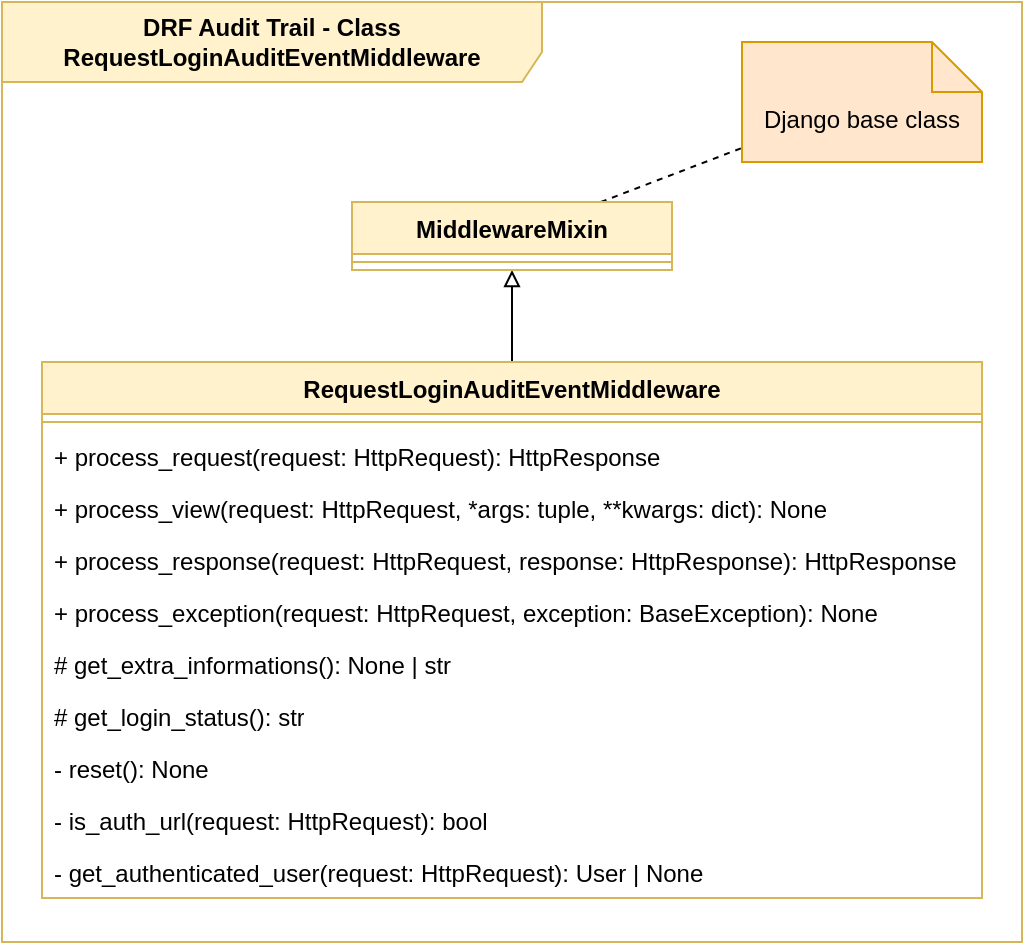 <mxfile version="24.7.8" pages="5">
  <diagram name="Classes" id="BNUkrQ4gxxTXArtku14U">
    <mxGraphModel dx="2224" dy="1943" grid="1" gridSize="10" guides="1" tooltips="1" connect="1" arrows="1" fold="1" page="1" pageScale="1" pageWidth="850" pageHeight="1100" math="0" shadow="0">
      <root>
        <mxCell id="0" />
        <mxCell id="1" parent="0" />
        <mxCell id="EHABAdEqgiZOR1MLIZCe-3" value="&lt;b&gt;DRF Audit Trail - Class&lt;/b&gt;&lt;div&gt;&lt;b&gt;RequestLoginAuditEventMiddleware&lt;/b&gt;&lt;b&gt;&lt;br&gt;&lt;/b&gt;&lt;/div&gt;" style="shape=umlFrame;whiteSpace=wrap;html=1;pointerEvents=0;recursiveResize=0;container=1;collapsible=0;width=270;height=40;shadow=0;fillColor=#fff2cc;strokeColor=#d6b656;" parent="1" vertex="1">
          <mxGeometry x="-640" y="-990" width="510" height="470" as="geometry" />
        </mxCell>
        <mxCell id="eA1qzpGKKkhgZGazGJqd-11" style="rounded=0;orthogonalLoop=1;jettySize=auto;html=1;endArrow=block;endFill=0;shadow=0;entryX=0.5;entryY=1;entryDx=0;entryDy=0;exitX=0.5;exitY=0;exitDx=0;exitDy=0;" parent="EHABAdEqgiZOR1MLIZCe-3" source="NPW25lGTGLOJ43XzTEiW-12" target="NPW25lGTGLOJ43XzTEiW-4" edge="1">
          <mxGeometry relative="1" as="geometry">
            <mxPoint x="230" y="111.897" as="sourcePoint" />
            <mxPoint x="170" y="150" as="targetPoint" />
          </mxGeometry>
        </mxCell>
        <mxCell id="NPW25lGTGLOJ43XzTEiW-9" style="rounded=0;orthogonalLoop=1;jettySize=auto;html=1;dashed=1;endArrow=none;endFill=0;" parent="EHABAdEqgiZOR1MLIZCe-3" source="NPW25lGTGLOJ43XzTEiW-4" target="N1MeY7gcO140Hl4LK4jL-1" edge="1">
          <mxGeometry relative="1" as="geometry" />
        </mxCell>
        <mxCell id="NPW25lGTGLOJ43XzTEiW-4" value="&lt;b&gt;MiddlewareMixin&lt;/b&gt;" style="swimlane;fontStyle=1;align=center;verticalAlign=top;childLayout=stackLayout;horizontal=1;startSize=26;horizontalStack=0;resizeParent=1;resizeParentMax=0;resizeLast=0;collapsible=1;marginBottom=0;whiteSpace=wrap;html=1;fillColor=#fff2cc;strokeColor=#d6b656;" parent="EHABAdEqgiZOR1MLIZCe-3" vertex="1">
          <mxGeometry x="175" y="100" width="160" height="34" as="geometry" />
        </mxCell>
        <mxCell id="NPW25lGTGLOJ43XzTEiW-6" value="" style="line;strokeWidth=1;fillColor=none;align=left;verticalAlign=middle;spacingTop=-1;spacingLeft=3;spacingRight=3;rotatable=0;labelPosition=right;points=[];portConstraint=eastwest;strokeColor=inherit;" parent="NPW25lGTGLOJ43XzTEiW-4" vertex="1">
          <mxGeometry y="26" width="160" height="8" as="geometry" />
        </mxCell>
        <mxCell id="N1MeY7gcO140Hl4LK4jL-1" value="Django base class" style="shape=note2;boundedLbl=1;whiteSpace=wrap;html=1;size=25;verticalAlign=top;align=center;fillColor=#ffe6cc;strokeColor=#d79b00;" parent="EHABAdEqgiZOR1MLIZCe-3" vertex="1">
          <mxGeometry x="370" y="20" width="120" height="60" as="geometry" />
        </mxCell>
        <mxCell id="NPW25lGTGLOJ43XzTEiW-12" value="RequestLoginAuditEventMiddleware" style="swimlane;fontStyle=1;align=center;verticalAlign=top;childLayout=stackLayout;horizontal=1;startSize=26;horizontalStack=0;resizeParent=1;resizeParentMax=0;resizeLast=0;collapsible=1;marginBottom=0;whiteSpace=wrap;html=1;fillColor=#fff2cc;strokeColor=#d6b656;" parent="EHABAdEqgiZOR1MLIZCe-3" vertex="1">
          <mxGeometry x="20" y="180" width="470" height="268" as="geometry" />
        </mxCell>
        <mxCell id="NPW25lGTGLOJ43XzTEiW-14" value="" style="line;strokeWidth=1;fillColor=none;align=left;verticalAlign=middle;spacingTop=-1;spacingLeft=3;spacingRight=3;rotatable=0;labelPosition=right;points=[];portConstraint=eastwest;strokeColor=inherit;" parent="NPW25lGTGLOJ43XzTEiW-12" vertex="1">
          <mxGeometry y="26" width="470" height="8" as="geometry" />
        </mxCell>
        <mxCell id="NPW25lGTGLOJ43XzTEiW-15" value="+ process_request(request: HttpRequest): HttpResponse" style="text;strokeColor=none;fillColor=none;align=left;verticalAlign=top;spacingLeft=4;spacingRight=4;overflow=hidden;rotatable=0;points=[[0,0.5],[1,0.5]];portConstraint=eastwest;whiteSpace=wrap;html=1;" parent="NPW25lGTGLOJ43XzTEiW-12" vertex="1">
          <mxGeometry y="34" width="470" height="26" as="geometry" />
        </mxCell>
        <mxCell id="NPW25lGTGLOJ43XzTEiW-50" value="+ process_view(request: HttpRequest, *args: tuple, **kwargs: dict): None" style="text;strokeColor=none;fillColor=none;align=left;verticalAlign=top;spacingLeft=4;spacingRight=4;overflow=hidden;rotatable=0;points=[[0,0.5],[1,0.5]];portConstraint=eastwest;whiteSpace=wrap;html=1;" parent="NPW25lGTGLOJ43XzTEiW-12" vertex="1">
          <mxGeometry y="60" width="470" height="26" as="geometry" />
        </mxCell>
        <mxCell id="NPW25lGTGLOJ43XzTEiW-51" value="+ process_response(request: HttpRequest, response: HttpResponse): HttpResponse" style="text;strokeColor=none;fillColor=none;align=left;verticalAlign=top;spacingLeft=4;spacingRight=4;overflow=hidden;rotatable=0;points=[[0,0.5],[1,0.5]];portConstraint=eastwest;whiteSpace=wrap;html=1;" parent="NPW25lGTGLOJ43XzTEiW-12" vertex="1">
          <mxGeometry y="86" width="470" height="26" as="geometry" />
        </mxCell>
        <mxCell id="NPW25lGTGLOJ43XzTEiW-52" value="+ process_exception(request: HttpRequest, exception: BaseException): None" style="text;strokeColor=none;fillColor=none;align=left;verticalAlign=top;spacingLeft=4;spacingRight=4;overflow=hidden;rotatable=0;points=[[0,0.5],[1,0.5]];portConstraint=eastwest;whiteSpace=wrap;html=1;" parent="NPW25lGTGLOJ43XzTEiW-12" vertex="1">
          <mxGeometry y="112" width="470" height="26" as="geometry" />
        </mxCell>
        <mxCell id="NPW25lGTGLOJ43XzTEiW-53" value="# get_extra_informations(): None | str" style="text;strokeColor=none;fillColor=none;align=left;verticalAlign=top;spacingLeft=4;spacingRight=4;overflow=hidden;rotatable=0;points=[[0,0.5],[1,0.5]];portConstraint=eastwest;whiteSpace=wrap;html=1;" parent="NPW25lGTGLOJ43XzTEiW-12" vertex="1">
          <mxGeometry y="138" width="470" height="26" as="geometry" />
        </mxCell>
        <mxCell id="NPW25lGTGLOJ43XzTEiW-54" value="# get_login_status(): str" style="text;strokeColor=none;fillColor=none;align=left;verticalAlign=top;spacingLeft=4;spacingRight=4;overflow=hidden;rotatable=0;points=[[0,0.5],[1,0.5]];portConstraint=eastwest;whiteSpace=wrap;html=1;" parent="NPW25lGTGLOJ43XzTEiW-12" vertex="1">
          <mxGeometry y="164" width="470" height="26" as="geometry" />
        </mxCell>
        <mxCell id="NPW25lGTGLOJ43XzTEiW-55" value="- reset(): None" style="text;strokeColor=none;fillColor=none;align=left;verticalAlign=top;spacingLeft=4;spacingRight=4;overflow=hidden;rotatable=0;points=[[0,0.5],[1,0.5]];portConstraint=eastwest;whiteSpace=wrap;html=1;" parent="NPW25lGTGLOJ43XzTEiW-12" vertex="1">
          <mxGeometry y="190" width="470" height="26" as="geometry" />
        </mxCell>
        <mxCell id="NPW25lGTGLOJ43XzTEiW-56" value="- is_auth_url(request: HttpRequest): bool" style="text;strokeColor=none;fillColor=none;align=left;verticalAlign=top;spacingLeft=4;spacingRight=4;overflow=hidden;rotatable=0;points=[[0,0.5],[1,0.5]];portConstraint=eastwest;whiteSpace=wrap;html=1;" parent="NPW25lGTGLOJ43XzTEiW-12" vertex="1">
          <mxGeometry y="216" width="470" height="26" as="geometry" />
        </mxCell>
        <mxCell id="NPW25lGTGLOJ43XzTEiW-57" value="- get_authenticated_user(request: HttpRequest): User | None" style="text;strokeColor=none;fillColor=none;align=left;verticalAlign=top;spacingLeft=4;spacingRight=4;overflow=hidden;rotatable=0;points=[[0,0.5],[1,0.5]];portConstraint=eastwest;whiteSpace=wrap;html=1;" parent="NPW25lGTGLOJ43XzTEiW-12" vertex="1">
          <mxGeometry y="242" width="470" height="26" as="geometry" />
        </mxCell>
      </root>
    </mxGraphModel>
  </diagram>
  <diagram id="JHTwjO6HbVxCdvPvqPvJ" name="DER">
    <mxGraphModel dx="2114" dy="1297" grid="1" gridSize="10" guides="1" tooltips="1" connect="1" arrows="1" fold="1" page="1" pageScale="1" pageWidth="850" pageHeight="1100" math="0" shadow="0">
      <root>
        <mxCell id="0" />
        <mxCell id="1" parent="0" />
        <mxCell id="_B_bOpre39auC-GVk16h-1" value="DRF Audit Trail - DER" style="shape=umlFrame;whiteSpace=wrap;html=1;pointerEvents=0;recursiveResize=0;container=1;collapsible=0;width=160;swimlaneLine=1;fillColor=#fff2cc;strokeColor=#d6b656;fontStyle=1" parent="1" vertex="1">
          <mxGeometry x="25" y="30" width="800" height="760" as="geometry" />
        </mxCell>
        <mxCell id="0nlEcby6L9T7chjrlaOP-10" value="RequestAuditEvent" style="shape=table;startSize=30;container=1;collapsible=1;childLayout=tableLayout;fixedRows=1;rowLines=0;align=center;resizeLast=1;html=1;swimlaneLine=1;fillColor=#fff2cc;strokeColor=#d6b656;fontStyle=1;" parent="_B_bOpre39auC-GVk16h-1" vertex="1">
          <mxGeometry x="40" y="260" width="180" height="480" as="geometry" />
        </mxCell>
        <mxCell id="0nlEcby6L9T7chjrlaOP-11" value="" style="shape=tableRow;horizontal=0;startSize=0;swimlaneHead=0;swimlaneBody=0;collapsible=0;dropTarget=0;points=[[0,0.5],[1,0.5]];portConstraint=eastwest;top=0;left=0;right=0;bottom=1;swimlaneLine=1;" parent="0nlEcby6L9T7chjrlaOP-10" vertex="1">
          <mxGeometry y="30" width="180" height="30" as="geometry" />
        </mxCell>
        <mxCell id="0nlEcby6L9T7chjrlaOP-12" value="PK" style="shape=partialRectangle;connectable=0;top=0;left=0;bottom=0;right=0;overflow=hidden;whiteSpace=wrap;html=1;swimlaneLine=1;" parent="0nlEcby6L9T7chjrlaOP-11" vertex="1">
          <mxGeometry width="30" height="30" as="geometry">
            <mxRectangle width="30" height="30" as="alternateBounds" />
          </mxGeometry>
        </mxCell>
        <mxCell id="0nlEcby6L9T7chjrlaOP-13" value="id - int" style="shape=partialRectangle;connectable=0;top=0;left=0;bottom=0;right=0;align=left;spacingLeft=6;overflow=hidden;whiteSpace=wrap;html=1;swimlaneLine=1;" parent="0nlEcby6L9T7chjrlaOP-11" vertex="1">
          <mxGeometry x="30" width="150" height="30" as="geometry">
            <mxRectangle width="150" height="30" as="alternateBounds" />
          </mxGeometry>
        </mxCell>
        <mxCell id="0nlEcby6L9T7chjrlaOP-17" value="" style="shape=tableRow;horizontal=0;startSize=0;swimlaneHead=0;swimlaneBody=0;collapsible=0;dropTarget=0;points=[[0,0.5],[1,0.5]];portConstraint=eastwest;top=0;left=0;right=0;bottom=0;swimlaneLine=1;" parent="0nlEcby6L9T7chjrlaOP-10" vertex="1">
          <mxGeometry y="60" width="180" height="30" as="geometry" />
        </mxCell>
        <mxCell id="0nlEcby6L9T7chjrlaOP-18" value="" style="shape=partialRectangle;connectable=0;top=0;left=0;bottom=0;right=0;editable=1;overflow=hidden;whiteSpace=wrap;html=1;swimlaneLine=1;" parent="0nlEcby6L9T7chjrlaOP-17" vertex="1">
          <mxGeometry width="30" height="30" as="geometry">
            <mxRectangle width="30" height="30" as="alternateBounds" />
          </mxGeometry>
        </mxCell>
        <mxCell id="0nlEcby6L9T7chjrlaOP-19" value="extra_information - text" style="shape=partialRectangle;connectable=0;top=0;left=0;bottom=0;right=0;align=left;spacingLeft=6;overflow=hidden;whiteSpace=wrap;html=1;swimlaneLine=1;" parent="0nlEcby6L9T7chjrlaOP-17" vertex="1">
          <mxGeometry x="30" width="150" height="30" as="geometry">
            <mxRectangle width="150" height="30" as="alternateBounds" />
          </mxGeometry>
        </mxCell>
        <mxCell id="0nlEcby6L9T7chjrlaOP-20" value="" style="shape=tableRow;horizontal=0;startSize=0;swimlaneHead=0;swimlaneBody=0;collapsible=0;dropTarget=0;points=[[0,0.5],[1,0.5]];portConstraint=eastwest;top=0;left=0;right=0;bottom=0;swimlaneLine=1;" parent="0nlEcby6L9T7chjrlaOP-10" vertex="1">
          <mxGeometry y="90" width="180" height="30" as="geometry" />
        </mxCell>
        <mxCell id="0nlEcby6L9T7chjrlaOP-21" value="" style="shape=partialRectangle;connectable=0;top=0;left=0;bottom=0;right=0;editable=1;overflow=hidden;whiteSpace=wrap;html=1;swimlaneLine=1;" parent="0nlEcby6L9T7chjrlaOP-20" vertex="1">
          <mxGeometry width="30" height="30" as="geometry">
            <mxRectangle width="30" height="30" as="alternateBounds" />
          </mxGeometry>
        </mxCell>
        <mxCell id="0nlEcby6L9T7chjrlaOP-22" value="datetime - datetime" style="shape=partialRectangle;connectable=0;top=0;left=0;bottom=0;right=0;align=left;spacingLeft=6;overflow=hidden;whiteSpace=wrap;html=1;swimlaneLine=1;" parent="0nlEcby6L9T7chjrlaOP-20" vertex="1">
          <mxGeometry x="30" width="150" height="30" as="geometry">
            <mxRectangle width="150" height="30" as="alternateBounds" />
          </mxGeometry>
        </mxCell>
        <mxCell id="0nlEcby6L9T7chjrlaOP-26" value="" style="shape=tableRow;horizontal=0;startSize=0;swimlaneHead=0;swimlaneBody=0;collapsible=0;dropTarget=0;points=[[0,0.5],[1,0.5]];portConstraint=eastwest;top=0;left=0;right=0;bottom=0;swimlaneLine=1;" parent="0nlEcby6L9T7chjrlaOP-10" vertex="1">
          <mxGeometry y="120" width="180" height="30" as="geometry" />
        </mxCell>
        <mxCell id="0nlEcby6L9T7chjrlaOP-27" value="" style="shape=partialRectangle;connectable=0;top=0;left=0;bottom=0;right=0;editable=1;overflow=hidden;whiteSpace=wrap;html=1;swimlaneLine=1;" parent="0nlEcby6L9T7chjrlaOP-26" vertex="1">
          <mxGeometry width="30" height="30" as="geometry">
            <mxRectangle width="30" height="30" as="alternateBounds" />
          </mxGeometry>
        </mxCell>
        <mxCell id="0nlEcby6L9T7chjrlaOP-28" value="user - char" style="shape=partialRectangle;connectable=0;top=0;left=0;bottom=0;right=0;align=left;spacingLeft=6;overflow=hidden;whiteSpace=wrap;html=1;swimlaneLine=1;" parent="0nlEcby6L9T7chjrlaOP-26" vertex="1">
          <mxGeometry x="30" width="150" height="30" as="geometry">
            <mxRectangle width="150" height="30" as="alternateBounds" />
          </mxGeometry>
        </mxCell>
        <mxCell id="0nlEcby6L9T7chjrlaOP-29" value="" style="shape=tableRow;horizontal=0;startSize=0;swimlaneHead=0;swimlaneBody=0;collapsible=0;dropTarget=0;points=[[0,0.5],[1,0.5]];portConstraint=eastwest;top=0;left=0;right=0;bottom=0;swimlaneLine=1;" parent="0nlEcby6L9T7chjrlaOP-10" vertex="1">
          <mxGeometry y="150" width="180" height="30" as="geometry" />
        </mxCell>
        <mxCell id="0nlEcby6L9T7chjrlaOP-30" value="" style="shape=partialRectangle;connectable=0;top=0;left=0;bottom=0;right=0;editable=1;overflow=hidden;whiteSpace=wrap;html=1;swimlaneLine=1;" parent="0nlEcby6L9T7chjrlaOP-29" vertex="1">
          <mxGeometry width="30" height="30" as="geometry">
            <mxRectangle width="30" height="30" as="alternateBounds" />
          </mxGeometry>
        </mxCell>
        <mxCell id="0nlEcby6L9T7chjrlaOP-31" value="ip_addresses - char" style="shape=partialRectangle;connectable=0;top=0;left=0;bottom=0;right=0;align=left;spacingLeft=6;overflow=hidden;whiteSpace=wrap;html=1;swimlaneLine=1;" parent="0nlEcby6L9T7chjrlaOP-29" vertex="1">
          <mxGeometry x="30" width="150" height="30" as="geometry">
            <mxRectangle width="150" height="30" as="alternateBounds" />
          </mxGeometry>
        </mxCell>
        <mxCell id="0nlEcby6L9T7chjrlaOP-32" value="" style="shape=tableRow;horizontal=0;startSize=0;swimlaneHead=0;swimlaneBody=0;collapsible=0;dropTarget=0;points=[[0,0.5],[1,0.5]];portConstraint=eastwest;top=0;left=0;right=0;bottom=0;swimlaneLine=1;" parent="0nlEcby6L9T7chjrlaOP-10" vertex="1">
          <mxGeometry y="180" width="180" height="30" as="geometry" />
        </mxCell>
        <mxCell id="0nlEcby6L9T7chjrlaOP-33" value="" style="shape=partialRectangle;connectable=0;top=0;left=0;bottom=0;right=0;editable=1;overflow=hidden;whiteSpace=wrap;html=1;swimlaneLine=1;" parent="0nlEcby6L9T7chjrlaOP-32" vertex="1">
          <mxGeometry width="30" height="30" as="geometry">
            <mxRectangle width="30" height="30" as="alternateBounds" />
          </mxGeometry>
        </mxCell>
        <mxCell id="0nlEcby6L9T7chjrlaOP-34" value="method - char" style="shape=partialRectangle;connectable=0;top=0;left=0;bottom=0;right=0;align=left;spacingLeft=6;overflow=hidden;whiteSpace=wrap;html=1;swimlaneLine=1;" parent="0nlEcby6L9T7chjrlaOP-32" vertex="1">
          <mxGeometry x="30" width="150" height="30" as="geometry">
            <mxRectangle width="150" height="30" as="alternateBounds" />
          </mxGeometry>
        </mxCell>
        <mxCell id="1fB6QBnC89j-sLLrV6No-23" value="" style="shape=tableRow;horizontal=0;startSize=0;swimlaneHead=0;swimlaneBody=0;collapsible=0;dropTarget=0;points=[[0,0.5],[1,0.5]];portConstraint=eastwest;top=0;left=0;right=0;bottom=0;swimlaneLine=1;" parent="0nlEcby6L9T7chjrlaOP-10" vertex="1">
          <mxGeometry y="210" width="180" height="30" as="geometry" />
        </mxCell>
        <mxCell id="1fB6QBnC89j-sLLrV6No-24" value="" style="shape=partialRectangle;connectable=0;top=0;left=0;bottom=0;right=0;editable=1;overflow=hidden;whiteSpace=wrap;html=1;swimlaneLine=1;" parent="1fB6QBnC89j-sLLrV6No-23" vertex="1">
          <mxGeometry width="30" height="30" as="geometry">
            <mxRectangle width="30" height="30" as="alternateBounds" />
          </mxGeometry>
        </mxCell>
        <mxCell id="1fB6QBnC89j-sLLrV6No-25" value="url - char" style="shape=partialRectangle;connectable=0;top=0;left=0;bottom=0;right=0;align=left;spacingLeft=6;overflow=hidden;whiteSpace=wrap;html=1;swimlaneLine=1;" parent="1fB6QBnC89j-sLLrV6No-23" vertex="1">
          <mxGeometry x="30" width="150" height="30" as="geometry">
            <mxRectangle width="150" height="30" as="alternateBounds" />
          </mxGeometry>
        </mxCell>
        <mxCell id="1fB6QBnC89j-sLLrV6No-26" value="" style="shape=tableRow;horizontal=0;startSize=0;swimlaneHead=0;swimlaneBody=0;collapsible=0;dropTarget=0;points=[[0,0.5],[1,0.5]];portConstraint=eastwest;top=0;left=0;right=0;bottom=0;swimlaneLine=1;" parent="0nlEcby6L9T7chjrlaOP-10" vertex="1">
          <mxGeometry y="240" width="180" height="30" as="geometry" />
        </mxCell>
        <mxCell id="1fB6QBnC89j-sLLrV6No-27" value="" style="shape=partialRectangle;connectable=0;top=0;left=0;bottom=0;right=0;editable=1;overflow=hidden;whiteSpace=wrap;html=1;swimlaneLine=1;" parent="1fB6QBnC89j-sLLrV6No-26" vertex="1">
          <mxGeometry width="30" height="30" as="geometry">
            <mxRectangle width="30" height="30" as="alternateBounds" />
          </mxGeometry>
        </mxCell>
        <mxCell id="1fB6QBnC89j-sLLrV6No-28" value="query_params - char" style="shape=partialRectangle;connectable=0;top=0;left=0;bottom=0;right=0;align=left;spacingLeft=6;overflow=hidden;whiteSpace=wrap;html=1;swimlaneLine=1;" parent="1fB6QBnC89j-sLLrV6No-26" vertex="1">
          <mxGeometry x="30" width="150" height="30" as="geometry">
            <mxRectangle width="150" height="30" as="alternateBounds" />
          </mxGeometry>
        </mxCell>
        <mxCell id="1fB6QBnC89j-sLLrV6No-29" value="" style="shape=tableRow;horizontal=0;startSize=0;swimlaneHead=0;swimlaneBody=0;collapsible=0;dropTarget=0;points=[[0,0.5],[1,0.5]];portConstraint=eastwest;top=0;left=0;right=0;bottom=0;swimlaneLine=1;" parent="0nlEcby6L9T7chjrlaOP-10" vertex="1">
          <mxGeometry y="270" width="180" height="30" as="geometry" />
        </mxCell>
        <mxCell id="1fB6QBnC89j-sLLrV6No-30" value="" style="shape=partialRectangle;connectable=0;top=0;left=0;bottom=0;right=0;editable=1;overflow=hidden;whiteSpace=wrap;html=1;swimlaneLine=1;" parent="1fB6QBnC89j-sLLrV6No-29" vertex="1">
          <mxGeometry width="30" height="30" as="geometry">
            <mxRectangle width="30" height="30" as="alternateBounds" />
          </mxGeometry>
        </mxCell>
        <mxCell id="1fB6QBnC89j-sLLrV6No-31" value="request_type - char" style="shape=partialRectangle;connectable=0;top=0;left=0;bottom=0;right=0;align=left;spacingLeft=6;overflow=hidden;whiteSpace=wrap;html=1;swimlaneLine=1;" parent="1fB6QBnC89j-sLLrV6No-29" vertex="1">
          <mxGeometry x="30" width="150" height="30" as="geometry">
            <mxRectangle width="150" height="30" as="alternateBounds" />
          </mxGeometry>
        </mxCell>
        <mxCell id="1fB6QBnC89j-sLLrV6No-32" value="" style="shape=tableRow;horizontal=0;startSize=0;swimlaneHead=0;swimlaneBody=0;collapsible=0;dropTarget=0;points=[[0,0.5],[1,0.5]];portConstraint=eastwest;top=0;left=0;right=0;bottom=0;swimlaneLine=1;" parent="0nlEcby6L9T7chjrlaOP-10" vertex="1">
          <mxGeometry y="300" width="180" height="30" as="geometry" />
        </mxCell>
        <mxCell id="1fB6QBnC89j-sLLrV6No-33" value="" style="shape=partialRectangle;connectable=0;top=0;left=0;bottom=0;right=0;editable=1;overflow=hidden;whiteSpace=wrap;html=1;swimlaneLine=1;" parent="1fB6QBnC89j-sLLrV6No-32" vertex="1">
          <mxGeometry width="30" height="30" as="geometry">
            <mxRectangle width="30" height="30" as="alternateBounds" />
          </mxGeometry>
        </mxCell>
        <mxCell id="1fB6QBnC89j-sLLrV6No-34" value="status_code - int" style="shape=partialRectangle;connectable=0;top=0;left=0;bottom=0;right=0;align=left;spacingLeft=6;overflow=hidden;whiteSpace=wrap;html=1;swimlaneLine=1;" parent="1fB6QBnC89j-sLLrV6No-32" vertex="1">
          <mxGeometry x="30" width="150" height="30" as="geometry">
            <mxRectangle width="150" height="30" as="alternateBounds" />
          </mxGeometry>
        </mxCell>
        <mxCell id="1fB6QBnC89j-sLLrV6No-35" value="" style="shape=tableRow;horizontal=0;startSize=0;swimlaneHead=0;swimlaneBody=0;collapsible=0;dropTarget=0;points=[[0,0.5],[1,0.5]];portConstraint=eastwest;top=0;left=0;right=0;bottom=0;swimlaneLine=1;" parent="0nlEcby6L9T7chjrlaOP-10" vertex="1">
          <mxGeometry y="330" width="180" height="30" as="geometry" />
        </mxCell>
        <mxCell id="1fB6QBnC89j-sLLrV6No-36" value="" style="shape=partialRectangle;connectable=0;top=0;left=0;bottom=0;right=0;editable=1;overflow=hidden;whiteSpace=wrap;html=1;swimlaneLine=1;" parent="1fB6QBnC89j-sLLrV6No-35" vertex="1">
          <mxGeometry width="30" height="30" as="geometry">
            <mxRectangle width="30" height="30" as="alternateBounds" />
          </mxGeometry>
        </mxCell>
        <mxCell id="1fB6QBnC89j-sLLrV6No-37" value="response_time - float" style="shape=partialRectangle;connectable=0;top=0;left=0;bottom=0;right=0;align=left;spacingLeft=6;overflow=hidden;whiteSpace=wrap;html=1;swimlaneLine=1;" parent="1fB6QBnC89j-sLLrV6No-35" vertex="1">
          <mxGeometry x="30" width="150" height="30" as="geometry">
            <mxRectangle width="150" height="30" as="alternateBounds" />
          </mxGeometry>
        </mxCell>
        <mxCell id="_B_bOpre39auC-GVk16h-68" value="" style="shape=tableRow;horizontal=0;startSize=0;swimlaneHead=0;swimlaneBody=0;collapsible=0;dropTarget=0;points=[[0,0.5],[1,0.5]];portConstraint=eastwest;top=0;left=0;right=0;bottom=0;swimlaneLine=1;" parent="0nlEcby6L9T7chjrlaOP-10" vertex="1">
          <mxGeometry y="360" width="180" height="30" as="geometry" />
        </mxCell>
        <mxCell id="_B_bOpre39auC-GVk16h-69" value="" style="shape=partialRectangle;connectable=0;top=0;left=0;bottom=0;right=0;editable=1;overflow=hidden;whiteSpace=wrap;html=1;swimlaneLine=1;" parent="_B_bOpre39auC-GVk16h-68" vertex="1">
          <mxGeometry width="30" height="30" as="geometry">
            <mxRectangle width="30" height="30" as="alternateBounds" />
          </mxGeometry>
        </mxCell>
        <mxCell id="_B_bOpre39auC-GVk16h-70" value="response_size - int" style="shape=partialRectangle;connectable=0;top=0;left=0;bottom=0;right=0;align=left;spacingLeft=6;overflow=hidden;whiteSpace=wrap;html=1;swimlaneLine=1;" parent="_B_bOpre39auC-GVk16h-68" vertex="1">
          <mxGeometry x="30" width="150" height="30" as="geometry">
            <mxRectangle width="150" height="30" as="alternateBounds" />
          </mxGeometry>
        </mxCell>
        <mxCell id="1fB6QBnC89j-sLLrV6No-38" value="" style="shape=tableRow;horizontal=0;startSize=0;swimlaneHead=0;swimlaneBody=0;collapsible=0;dropTarget=0;points=[[0,0.5],[1,0.5]];portConstraint=eastwest;top=0;left=0;right=0;bottom=0;swimlaneLine=1;" parent="0nlEcby6L9T7chjrlaOP-10" vertex="1">
          <mxGeometry y="390" width="180" height="30" as="geometry" />
        </mxCell>
        <mxCell id="1fB6QBnC89j-sLLrV6No-39" value="" style="shape=partialRectangle;connectable=0;top=0;left=0;bottom=0;right=0;editable=1;overflow=hidden;whiteSpace=wrap;html=1;swimlaneLine=1;" parent="1fB6QBnC89j-sLLrV6No-38" vertex="1">
          <mxGeometry width="30" height="30" as="geometry">
            <mxRectangle width="30" height="30" as="alternateBounds" />
          </mxGeometry>
        </mxCell>
        <mxCell id="1fB6QBnC89j-sLLrV6No-40" value="error_type - char" style="shape=partialRectangle;connectable=0;top=0;left=0;bottom=0;right=0;align=left;spacingLeft=6;overflow=hidden;whiteSpace=wrap;html=1;swimlaneLine=1;" parent="1fB6QBnC89j-sLLrV6No-38" vertex="1">
          <mxGeometry x="30" width="150" height="30" as="geometry">
            <mxRectangle width="150" height="30" as="alternateBounds" />
          </mxGeometry>
        </mxCell>
        <mxCell id="1fB6QBnC89j-sLLrV6No-41" value="" style="shape=tableRow;horizontal=0;startSize=0;swimlaneHead=0;swimlaneBody=0;collapsible=0;dropTarget=0;points=[[0,0.5],[1,0.5]];portConstraint=eastwest;top=0;left=0;right=0;bottom=0;swimlaneLine=1;" parent="0nlEcby6L9T7chjrlaOP-10" vertex="1">
          <mxGeometry y="420" width="180" height="30" as="geometry" />
        </mxCell>
        <mxCell id="1fB6QBnC89j-sLLrV6No-42" value="" style="shape=partialRectangle;connectable=0;top=0;left=0;bottom=0;right=0;editable=1;overflow=hidden;whiteSpace=wrap;html=1;swimlaneLine=1;" parent="1fB6QBnC89j-sLLrV6No-41" vertex="1">
          <mxGeometry width="30" height="30" as="geometry">
            <mxRectangle width="30" height="30" as="alternateBounds" />
          </mxGeometry>
        </mxCell>
        <mxCell id="1fB6QBnC89j-sLLrV6No-43" value="error_message - text" style="shape=partialRectangle;connectable=0;top=0;left=0;bottom=0;right=0;align=left;spacingLeft=6;overflow=hidden;whiteSpace=wrap;html=1;swimlaneLine=1;" parent="1fB6QBnC89j-sLLrV6No-41" vertex="1">
          <mxGeometry x="30" width="150" height="30" as="geometry">
            <mxRectangle width="150" height="30" as="alternateBounds" />
          </mxGeometry>
        </mxCell>
        <mxCell id="1fB6QBnC89j-sLLrV6No-44" value="" style="shape=tableRow;horizontal=0;startSize=0;swimlaneHead=0;swimlaneBody=0;collapsible=0;dropTarget=0;points=[[0,0.5],[1,0.5]];portConstraint=eastwest;top=0;left=0;right=0;bottom=0;swimlaneLine=1;" parent="0nlEcby6L9T7chjrlaOP-10" vertex="1">
          <mxGeometry y="450" width="180" height="30" as="geometry" />
        </mxCell>
        <mxCell id="1fB6QBnC89j-sLLrV6No-45" value="" style="shape=partialRectangle;connectable=0;top=0;left=0;bottom=0;right=0;editable=1;overflow=hidden;whiteSpace=wrap;html=1;swimlaneLine=1;" parent="1fB6QBnC89j-sLLrV6No-44" vertex="1">
          <mxGeometry width="30" height="30" as="geometry">
            <mxRectangle width="30" height="30" as="alternateBounds" />
          </mxGeometry>
        </mxCell>
        <mxCell id="1fB6QBnC89j-sLLrV6No-46" value="error_stacktrace - text" style="shape=partialRectangle;connectable=0;top=0;left=0;bottom=0;right=0;align=left;spacingLeft=6;overflow=hidden;whiteSpace=wrap;html=1;swimlaneLine=1;" parent="1fB6QBnC89j-sLLrV6No-44" vertex="1">
          <mxGeometry x="30" width="150" height="30" as="geometry">
            <mxRectangle width="150" height="30" as="alternateBounds" />
          </mxGeometry>
        </mxCell>
        <mxCell id="bzp6KQlfHaJFWQhwAEtc-1" value="LoginAuditEvent" style="shape=table;startSize=30;container=1;collapsible=1;childLayout=tableLayout;fixedRows=1;rowLines=0;align=center;resizeLast=1;html=1;swimlaneLine=1;fillColor=#fff2cc;strokeColor=#D6B656;fontStyle=1;swimlaneFillColor=none;fillStyle=auto;" parent="_B_bOpre39auC-GVk16h-1" vertex="1">
          <mxGeometry x="40" y="50" width="180" height="180" as="geometry" />
        </mxCell>
        <mxCell id="bzp6KQlfHaJFWQhwAEtc-2" value="" style="shape=tableRow;horizontal=0;startSize=0;swimlaneHead=0;swimlaneBody=0;collapsible=0;dropTarget=0;points=[[0,0.5],[1,0.5]];portConstraint=eastwest;top=0;left=0;right=0;bottom=1;swimlaneLine=1;" parent="bzp6KQlfHaJFWQhwAEtc-1" vertex="1">
          <mxGeometry y="30" width="180" height="30" as="geometry" />
        </mxCell>
        <mxCell id="bzp6KQlfHaJFWQhwAEtc-3" value="PK" style="shape=partialRectangle;connectable=0;top=0;left=0;bottom=0;right=0;overflow=hidden;whiteSpace=wrap;html=1;swimlaneLine=1;" parent="bzp6KQlfHaJFWQhwAEtc-2" vertex="1">
          <mxGeometry width="30" height="30" as="geometry">
            <mxRectangle width="30" height="30" as="alternateBounds" />
          </mxGeometry>
        </mxCell>
        <mxCell id="bzp6KQlfHaJFWQhwAEtc-4" value="id - int" style="shape=partialRectangle;connectable=0;top=0;left=0;bottom=0;right=0;align=left;spacingLeft=6;overflow=hidden;whiteSpace=wrap;html=1;swimlaneLine=1;" parent="bzp6KQlfHaJFWQhwAEtc-2" vertex="1">
          <mxGeometry x="30" width="150" height="30" as="geometry">
            <mxRectangle width="150" height="30" as="alternateBounds" />
          </mxGeometry>
        </mxCell>
        <mxCell id="bzp6KQlfHaJFWQhwAEtc-8" value="" style="shape=tableRow;horizontal=0;startSize=0;swimlaneHead=0;swimlaneBody=0;collapsible=0;dropTarget=0;points=[[0,0.5],[1,0.5]];portConstraint=eastwest;top=0;left=0;right=0;bottom=0;swimlaneLine=1;" parent="bzp6KQlfHaJFWQhwAEtc-1" vertex="1">
          <mxGeometry y="60" width="180" height="30" as="geometry" />
        </mxCell>
        <mxCell id="bzp6KQlfHaJFWQhwAEtc-9" value="" style="shape=partialRectangle;connectable=0;top=0;left=0;bottom=0;right=0;editable=1;overflow=hidden;whiteSpace=wrap;html=1;swimlaneLine=1;" parent="bzp6KQlfHaJFWQhwAEtc-8" vertex="1">
          <mxGeometry width="30" height="30" as="geometry">
            <mxRectangle width="30" height="30" as="alternateBounds" />
          </mxGeometry>
        </mxCell>
        <mxCell id="bzp6KQlfHaJFWQhwAEtc-10" value="extra_information - text" style="shape=partialRectangle;connectable=0;top=0;left=0;bottom=0;right=0;align=left;spacingLeft=6;overflow=hidden;whiteSpace=wrap;html=1;swimlaneLine=1;" parent="bzp6KQlfHaJFWQhwAEtc-8" vertex="1">
          <mxGeometry x="30" width="150" height="30" as="geometry">
            <mxRectangle width="150" height="30" as="alternateBounds" />
          </mxGeometry>
        </mxCell>
        <mxCell id="bzp6KQlfHaJFWQhwAEtc-11" value="" style="shape=tableRow;horizontal=0;startSize=0;swimlaneHead=0;swimlaneBody=0;collapsible=0;dropTarget=0;points=[[0,0.5],[1,0.5]];portConstraint=eastwest;top=0;left=0;right=0;bottom=0;swimlaneLine=1;" parent="bzp6KQlfHaJFWQhwAEtc-1" vertex="1">
          <mxGeometry y="90" width="180" height="30" as="geometry" />
        </mxCell>
        <mxCell id="bzp6KQlfHaJFWQhwAEtc-12" value="" style="shape=partialRectangle;connectable=0;top=0;left=0;bottom=0;right=0;editable=1;overflow=hidden;whiteSpace=wrap;html=1;swimlaneLine=1;" parent="bzp6KQlfHaJFWQhwAEtc-11" vertex="1">
          <mxGeometry width="30" height="30" as="geometry">
            <mxRectangle width="30" height="30" as="alternateBounds" />
          </mxGeometry>
        </mxCell>
        <mxCell id="bzp6KQlfHaJFWQhwAEtc-13" value="datetime - datetime" style="shape=partialRectangle;connectable=0;top=0;left=0;bottom=0;right=0;align=left;spacingLeft=6;overflow=hidden;whiteSpace=wrap;html=1;swimlaneLine=1;" parent="bzp6KQlfHaJFWQhwAEtc-11" vertex="1">
          <mxGeometry x="30" width="150" height="30" as="geometry">
            <mxRectangle width="150" height="30" as="alternateBounds" />
          </mxGeometry>
        </mxCell>
        <mxCell id="0nlEcby6L9T7chjrlaOP-7" value="" style="shape=tableRow;horizontal=0;startSize=0;swimlaneHead=0;swimlaneBody=0;collapsible=0;dropTarget=0;points=[[0,0.5],[1,0.5]];portConstraint=eastwest;top=0;left=0;right=0;bottom=0;swimlaneLine=1;" parent="bzp6KQlfHaJFWQhwAEtc-1" vertex="1">
          <mxGeometry y="120" width="180" height="30" as="geometry" />
        </mxCell>
        <mxCell id="0nlEcby6L9T7chjrlaOP-8" value="" style="shape=partialRectangle;connectable=0;top=0;left=0;bottom=0;right=0;editable=1;overflow=hidden;whiteSpace=wrap;html=1;swimlaneLine=1;" parent="0nlEcby6L9T7chjrlaOP-7" vertex="1">
          <mxGeometry width="30" height="30" as="geometry">
            <mxRectangle width="30" height="30" as="alternateBounds" />
          </mxGeometry>
        </mxCell>
        <mxCell id="0nlEcby6L9T7chjrlaOP-9" value="status - char" style="shape=partialRectangle;connectable=0;top=0;left=0;bottom=0;right=0;align=left;spacingLeft=6;overflow=hidden;whiteSpace=wrap;html=1;swimlaneLine=1;" parent="0nlEcby6L9T7chjrlaOP-7" vertex="1">
          <mxGeometry x="30" width="150" height="30" as="geometry">
            <mxRectangle width="150" height="30" as="alternateBounds" />
          </mxGeometry>
        </mxCell>
        <mxCell id="0nlEcby6L9T7chjrlaOP-4" value="" style="shape=tableRow;horizontal=0;startSize=0;swimlaneHead=0;swimlaneBody=0;collapsible=0;dropTarget=0;points=[[0,0.5],[1,0.5]];portConstraint=eastwest;top=0;left=0;right=0;bottom=0;swimlaneLine=1;" parent="bzp6KQlfHaJFWQhwAEtc-1" vertex="1">
          <mxGeometry y="150" width="180" height="30" as="geometry" />
        </mxCell>
        <mxCell id="0nlEcby6L9T7chjrlaOP-5" value="FK" style="shape=partialRectangle;connectable=0;top=0;left=0;bottom=0;right=0;editable=1;overflow=hidden;whiteSpace=wrap;html=1;swimlaneLine=1;" parent="0nlEcby6L9T7chjrlaOP-4" vertex="1">
          <mxGeometry width="30" height="30" as="geometry">
            <mxRectangle width="30" height="30" as="alternateBounds" />
          </mxGeometry>
        </mxCell>
        <mxCell id="0nlEcby6L9T7chjrlaOP-6" value="request - int" style="shape=partialRectangle;connectable=0;top=0;left=0;bottom=0;right=0;align=left;spacingLeft=6;overflow=hidden;whiteSpace=wrap;html=1;swimlaneLine=1;" parent="0nlEcby6L9T7chjrlaOP-4" vertex="1">
          <mxGeometry x="30" width="150" height="30" as="geometry">
            <mxRectangle width="150" height="30" as="alternateBounds" />
          </mxGeometry>
        </mxCell>
        <mxCell id="1fB6QBnC89j-sLLrV6No-55" value="" style="edgeStyle=orthogonalEdgeStyle;rounded=0;orthogonalLoop=1;jettySize=auto;html=1;startArrow=ERone;startFill=0;endArrow=ERone;endFill=0;entryX=0;entryY=0.5;entryDx=0;entryDy=0;exitX=0;exitY=0.5;exitDx=0;exitDy=0;swimlaneLine=1;" parent="_B_bOpre39auC-GVk16h-1" source="0nlEcby6L9T7chjrlaOP-4" target="0nlEcby6L9T7chjrlaOP-11" edge="1">
          <mxGeometry relative="1" as="geometry">
            <mxPoint x="591" y="-510" as="targetPoint" />
            <Array as="points">
              <mxPoint x="20" y="214" />
              <mxPoint x="20" y="305" />
            </Array>
          </mxGeometry>
        </mxCell>
        <mxCell id="_B_bOpre39auC-GVk16h-65" value="" style="edgeStyle=orthogonalEdgeStyle;rounded=0;orthogonalLoop=1;jettySize=auto;html=1;entryX=1;entryY=0.5;entryDx=0;entryDy=0;startArrow=ERzeroToMany;startFill=0;endArrow=ERzeroToOne;endFill=0;exitX=0;exitY=0.5;exitDx=0;exitDy=0;swimlaneLine=1;" parent="_B_bOpre39auC-GVk16h-1" source="xMz_KbfSaYniYS-BvoWz-19" target="0nlEcby6L9T7chjrlaOP-11" edge="1">
          <mxGeometry relative="1" as="geometry">
            <Array as="points">
              <mxPoint x="260" y="295" />
              <mxPoint x="260" y="305" />
            </Array>
          </mxGeometry>
        </mxCell>
        <mxCell id="xMz_KbfSaYniYS-BvoWz-6" value="ProcessAuditEvent" style="shape=table;startSize=30;container=1;collapsible=1;childLayout=tableLayout;fixedRows=1;rowLines=0;align=center;resizeLast=1;html=1;swimlaneLine=1;fillColor=#fff2cc;strokeColor=#d6b656;fontStyle=1" parent="_B_bOpre39auC-GVk16h-1" vertex="1">
          <mxGeometry x="300" y="100" width="180" height="240" as="geometry" />
        </mxCell>
        <mxCell id="xMz_KbfSaYniYS-BvoWz-7" value="" style="shape=tableRow;horizontal=0;startSize=0;swimlaneHead=0;swimlaneBody=0;collapsible=0;dropTarget=0;points=[[0,0.5],[1,0.5]];portConstraint=eastwest;top=0;left=0;right=0;bottom=1;swimlaneLine=1;" parent="xMz_KbfSaYniYS-BvoWz-6" vertex="1">
          <mxGeometry y="30" width="180" height="30" as="geometry" />
        </mxCell>
        <mxCell id="xMz_KbfSaYniYS-BvoWz-8" value="PK" style="shape=partialRectangle;connectable=0;top=0;left=0;bottom=0;right=0;overflow=hidden;whiteSpace=wrap;html=1;swimlaneLine=1;" parent="xMz_KbfSaYniYS-BvoWz-7" vertex="1">
          <mxGeometry width="30" height="30" as="geometry">
            <mxRectangle width="30" height="30" as="alternateBounds" />
          </mxGeometry>
        </mxCell>
        <mxCell id="xMz_KbfSaYniYS-BvoWz-9" value="id - int" style="shape=partialRectangle;connectable=0;top=0;left=0;bottom=0;right=0;align=left;spacingLeft=6;overflow=hidden;whiteSpace=wrap;html=1;swimlaneLine=1;" parent="xMz_KbfSaYniYS-BvoWz-7" vertex="1">
          <mxGeometry x="30" width="150" height="30" as="geometry">
            <mxRectangle width="150" height="30" as="alternateBounds" />
          </mxGeometry>
        </mxCell>
        <mxCell id="xMz_KbfSaYniYS-BvoWz-10" value="" style="shape=tableRow;horizontal=0;startSize=0;swimlaneHead=0;swimlaneBody=0;collapsible=0;dropTarget=0;points=[[0,0.5],[1,0.5]];portConstraint=eastwest;top=0;left=0;right=0;bottom=0;swimlaneLine=1;" parent="xMz_KbfSaYniYS-BvoWz-6" vertex="1">
          <mxGeometry y="60" width="180" height="30" as="geometry" />
        </mxCell>
        <mxCell id="xMz_KbfSaYniYS-BvoWz-11" value="" style="shape=partialRectangle;connectable=0;top=0;left=0;bottom=0;right=0;editable=1;overflow=hidden;whiteSpace=wrap;html=1;swimlaneLine=1;" parent="xMz_KbfSaYniYS-BvoWz-10" vertex="1">
          <mxGeometry width="30" height="30" as="geometry">
            <mxRectangle width="30" height="30" as="alternateBounds" />
          </mxGeometry>
        </mxCell>
        <mxCell id="xMz_KbfSaYniYS-BvoWz-12" value="extra_information - text" style="shape=partialRectangle;connectable=0;top=0;left=0;bottom=0;right=0;align=left;spacingLeft=6;overflow=hidden;whiteSpace=wrap;html=1;swimlaneLine=1;" parent="xMz_KbfSaYniYS-BvoWz-10" vertex="1">
          <mxGeometry x="30" width="150" height="30" as="geometry">
            <mxRectangle width="150" height="30" as="alternateBounds" />
          </mxGeometry>
        </mxCell>
        <mxCell id="xMz_KbfSaYniYS-BvoWz-13" value="" style="shape=tableRow;horizontal=0;startSize=0;swimlaneHead=0;swimlaneBody=0;collapsible=0;dropTarget=0;points=[[0,0.5],[1,0.5]];portConstraint=eastwest;top=0;left=0;right=0;bottom=0;swimlaneLine=1;" parent="xMz_KbfSaYniYS-BvoWz-6" vertex="1">
          <mxGeometry y="90" width="180" height="30" as="geometry" />
        </mxCell>
        <mxCell id="xMz_KbfSaYniYS-BvoWz-14" value="" style="shape=partialRectangle;connectable=0;top=0;left=0;bottom=0;right=0;editable=1;overflow=hidden;whiteSpace=wrap;html=1;swimlaneLine=1;" parent="xMz_KbfSaYniYS-BvoWz-13" vertex="1">
          <mxGeometry width="30" height="30" as="geometry">
            <mxRectangle width="30" height="30" as="alternateBounds" />
          </mxGeometry>
        </mxCell>
        <mxCell id="xMz_KbfSaYniYS-BvoWz-15" value="datetime - datetime" style="shape=partialRectangle;connectable=0;top=0;left=0;bottom=0;right=0;align=left;spacingLeft=6;overflow=hidden;whiteSpace=wrap;html=1;swimlaneLine=1;" parent="xMz_KbfSaYniYS-BvoWz-13" vertex="1">
          <mxGeometry x="30" width="150" height="30" as="geometry">
            <mxRectangle width="150" height="30" as="alternateBounds" />
          </mxGeometry>
        </mxCell>
        <mxCell id="7q4QDU65tGDHRg2ktiR--1" value="" style="shape=tableRow;horizontal=0;startSize=0;swimlaneHead=0;swimlaneBody=0;collapsible=0;dropTarget=0;points=[[0,0.5],[1,0.5]];portConstraint=eastwest;top=0;left=0;right=0;bottom=0;swimlaneLine=1;" parent="xMz_KbfSaYniYS-BvoWz-6" vertex="1">
          <mxGeometry y="120" width="180" height="30" as="geometry" />
        </mxCell>
        <mxCell id="7q4QDU65tGDHRg2ktiR--2" value="" style="shape=partialRectangle;connectable=0;top=0;left=0;bottom=0;right=0;editable=1;overflow=hidden;whiteSpace=wrap;html=1;swimlaneLine=1;" parent="7q4QDU65tGDHRg2ktiR--1" vertex="1">
          <mxGeometry width="30" height="30" as="geometry">
            <mxRectangle width="30" height="30" as="alternateBounds" />
          </mxGeometry>
        </mxCell>
        <mxCell id="7q4QDU65tGDHRg2ktiR--3" value="name - char" style="shape=partialRectangle;connectable=0;top=0;left=0;bottom=0;right=0;align=left;spacingLeft=6;overflow=hidden;whiteSpace=wrap;html=1;swimlaneLine=1;" parent="7q4QDU65tGDHRg2ktiR--1" vertex="1">
          <mxGeometry x="30" width="150" height="30" as="geometry">
            <mxRectangle width="150" height="30" as="alternateBounds" />
          </mxGeometry>
        </mxCell>
        <mxCell id="7q4QDU65tGDHRg2ktiR--4" value="" style="shape=tableRow;horizontal=0;startSize=0;swimlaneHead=0;swimlaneBody=0;collapsible=0;dropTarget=0;points=[[0,0.5],[1,0.5]];portConstraint=eastwest;top=0;left=0;right=0;bottom=0;swimlaneLine=1;" parent="xMz_KbfSaYniYS-BvoWz-6" vertex="1">
          <mxGeometry y="150" width="180" height="30" as="geometry" />
        </mxCell>
        <mxCell id="7q4QDU65tGDHRg2ktiR--5" value="" style="shape=partialRectangle;connectable=0;top=0;left=0;bottom=0;right=0;editable=1;overflow=hidden;whiteSpace=wrap;html=1;swimlaneLine=1;" parent="7q4QDU65tGDHRg2ktiR--4" vertex="1">
          <mxGeometry width="30" height="30" as="geometry">
            <mxRectangle width="30" height="30" as="alternateBounds" />
          </mxGeometry>
        </mxCell>
        <mxCell id="7q4QDU65tGDHRg2ktiR--6" value="description - text" style="shape=partialRectangle;connectable=0;top=0;left=0;bottom=0;right=0;align=left;spacingLeft=6;overflow=hidden;whiteSpace=wrap;html=1;swimlaneLine=1;" parent="7q4QDU65tGDHRg2ktiR--4" vertex="1">
          <mxGeometry x="30" width="150" height="30" as="geometry">
            <mxRectangle width="150" height="30" as="alternateBounds" />
          </mxGeometry>
        </mxCell>
        <mxCell id="xMz_KbfSaYniYS-BvoWz-19" value="" style="shape=tableRow;horizontal=0;startSize=0;swimlaneHead=0;swimlaneBody=0;collapsible=0;dropTarget=0;points=[[0,0.5],[1,0.5]];portConstraint=eastwest;top=0;left=0;right=0;bottom=0;swimlaneLine=1;" parent="xMz_KbfSaYniYS-BvoWz-6" vertex="1">
          <mxGeometry y="180" width="180" height="30" as="geometry" />
        </mxCell>
        <mxCell id="xMz_KbfSaYniYS-BvoWz-20" value="" style="shape=partialRectangle;connectable=0;top=0;left=0;bottom=0;right=0;editable=1;overflow=hidden;whiteSpace=wrap;html=1;swimlaneLine=1;" parent="xMz_KbfSaYniYS-BvoWz-19" vertex="1">
          <mxGeometry width="30" height="30" as="geometry">
            <mxRectangle width="30" height="30" as="alternateBounds" />
          </mxGeometry>
        </mxCell>
        <mxCell id="xMz_KbfSaYniYS-BvoWz-21" value="created_by - chart" style="shape=partialRectangle;connectable=0;top=0;left=0;bottom=0;right=0;align=left;spacingLeft=6;overflow=hidden;whiteSpace=wrap;html=1;swimlaneLine=1;" parent="xMz_KbfSaYniYS-BvoWz-19" vertex="1">
          <mxGeometry x="30" width="150" height="30" as="geometry">
            <mxRectangle width="150" height="30" as="alternateBounds" />
          </mxGeometry>
        </mxCell>
        <mxCell id="7q4QDU65tGDHRg2ktiR--7" value="" style="shape=tableRow;horizontal=0;startSize=0;swimlaneHead=0;swimlaneBody=0;collapsible=0;dropTarget=0;points=[[0,0.5],[1,0.5]];portConstraint=eastwest;top=0;left=0;right=0;bottom=0;swimlaneLine=1;" parent="xMz_KbfSaYniYS-BvoWz-6" vertex="1">
          <mxGeometry y="210" width="180" height="30" as="geometry" />
        </mxCell>
        <mxCell id="7q4QDU65tGDHRg2ktiR--8" value="FK" style="shape=partialRectangle;connectable=0;top=0;left=0;bottom=0;right=0;editable=1;overflow=hidden;whiteSpace=wrap;html=1;swimlaneLine=1;" parent="7q4QDU65tGDHRg2ktiR--7" vertex="1">
          <mxGeometry width="30" height="30" as="geometry">
            <mxRectangle width="30" height="30" as="alternateBounds" />
          </mxGeometry>
        </mxCell>
        <mxCell id="7q4QDU65tGDHRg2ktiR--9" value="request - int" style="shape=partialRectangle;connectable=0;top=0;left=0;bottom=0;right=0;align=left;spacingLeft=6;overflow=hidden;whiteSpace=wrap;html=1;swimlaneLine=1;" parent="7q4QDU65tGDHRg2ktiR--7" vertex="1">
          <mxGeometry x="30" width="150" height="30" as="geometry">
            <mxRectangle width="150" height="30" as="alternateBounds" />
          </mxGeometry>
        </mxCell>
        <mxCell id="xMz_KbfSaYniYS-BvoWz-22" value="StepAuditEvent" style="shape=table;startSize=30;container=1;collapsible=1;childLayout=tableLayout;fixedRows=1;rowLines=0;align=center;resizeLast=1;html=1;swimlaneLine=1;fillColor=#fff2cc;strokeColor=#d6b656;fontStyle=1" parent="_B_bOpre39auC-GVk16h-1" vertex="1">
          <mxGeometry x="300" y="370" width="180" height="300" as="geometry" />
        </mxCell>
        <mxCell id="xMz_KbfSaYniYS-BvoWz-23" value="" style="shape=tableRow;horizontal=0;startSize=0;swimlaneHead=0;swimlaneBody=0;collapsible=0;dropTarget=0;points=[[0,0.5],[1,0.5]];portConstraint=eastwest;top=0;left=0;right=0;bottom=1;swimlaneLine=1;" parent="xMz_KbfSaYniYS-BvoWz-22" vertex="1">
          <mxGeometry y="30" width="180" height="30" as="geometry" />
        </mxCell>
        <mxCell id="xMz_KbfSaYniYS-BvoWz-24" value="PK" style="shape=partialRectangle;connectable=0;top=0;left=0;bottom=0;right=0;overflow=hidden;whiteSpace=wrap;html=1;swimlaneLine=1;" parent="xMz_KbfSaYniYS-BvoWz-23" vertex="1">
          <mxGeometry width="30" height="30" as="geometry">
            <mxRectangle width="30" height="30" as="alternateBounds" />
          </mxGeometry>
        </mxCell>
        <mxCell id="xMz_KbfSaYniYS-BvoWz-25" value="id - int" style="shape=partialRectangle;connectable=0;top=0;left=0;bottom=0;right=0;align=left;spacingLeft=6;overflow=hidden;whiteSpace=wrap;html=1;swimlaneLine=1;" parent="xMz_KbfSaYniYS-BvoWz-23" vertex="1">
          <mxGeometry x="30" width="150" height="30" as="geometry">
            <mxRectangle width="150" height="30" as="alternateBounds" />
          </mxGeometry>
        </mxCell>
        <mxCell id="xMz_KbfSaYniYS-BvoWz-26" value="" style="shape=tableRow;horizontal=0;startSize=0;swimlaneHead=0;swimlaneBody=0;collapsible=0;dropTarget=0;points=[[0,0.5],[1,0.5]];portConstraint=eastwest;top=0;left=0;right=0;bottom=0;swimlaneLine=1;" parent="xMz_KbfSaYniYS-BvoWz-22" vertex="1">
          <mxGeometry y="60" width="180" height="30" as="geometry" />
        </mxCell>
        <mxCell id="xMz_KbfSaYniYS-BvoWz-27" value="" style="shape=partialRectangle;connectable=0;top=0;left=0;bottom=0;right=0;editable=1;overflow=hidden;whiteSpace=wrap;html=1;swimlaneLine=1;" parent="xMz_KbfSaYniYS-BvoWz-26" vertex="1">
          <mxGeometry width="30" height="30" as="geometry">
            <mxRectangle width="30" height="30" as="alternateBounds" />
          </mxGeometry>
        </mxCell>
        <mxCell id="xMz_KbfSaYniYS-BvoWz-28" value="extra_information - text" style="shape=partialRectangle;connectable=0;top=0;left=0;bottom=0;right=0;align=left;spacingLeft=6;overflow=hidden;whiteSpace=wrap;html=1;swimlaneLine=1;" parent="xMz_KbfSaYniYS-BvoWz-26" vertex="1">
          <mxGeometry x="30" width="150" height="30" as="geometry">
            <mxRectangle width="150" height="30" as="alternateBounds" />
          </mxGeometry>
        </mxCell>
        <mxCell id="xMz_KbfSaYniYS-BvoWz-29" value="" style="shape=tableRow;horizontal=0;startSize=0;swimlaneHead=0;swimlaneBody=0;collapsible=0;dropTarget=0;points=[[0,0.5],[1,0.5]];portConstraint=eastwest;top=0;left=0;right=0;bottom=0;swimlaneLine=1;" parent="xMz_KbfSaYniYS-BvoWz-22" vertex="1">
          <mxGeometry y="90" width="180" height="30" as="geometry" />
        </mxCell>
        <mxCell id="xMz_KbfSaYniYS-BvoWz-30" value="" style="shape=partialRectangle;connectable=0;top=0;left=0;bottom=0;right=0;editable=1;overflow=hidden;whiteSpace=wrap;html=1;swimlaneLine=1;" parent="xMz_KbfSaYniYS-BvoWz-29" vertex="1">
          <mxGeometry width="30" height="30" as="geometry">
            <mxRectangle width="30" height="30" as="alternateBounds" />
          </mxGeometry>
        </mxCell>
        <mxCell id="xMz_KbfSaYniYS-BvoWz-31" value="datetime - datetime" style="shape=partialRectangle;connectable=0;top=0;left=0;bottom=0;right=0;align=left;spacingLeft=6;overflow=hidden;whiteSpace=wrap;html=1;swimlaneLine=1;" parent="xMz_KbfSaYniYS-BvoWz-29" vertex="1">
          <mxGeometry x="30" width="150" height="30" as="geometry">
            <mxRectangle width="150" height="30" as="alternateBounds" />
          </mxGeometry>
        </mxCell>
        <mxCell id="xMz_KbfSaYniYS-BvoWz-32" value="" style="shape=tableRow;horizontal=0;startSize=0;swimlaneHead=0;swimlaneBody=0;collapsible=0;dropTarget=0;points=[[0,0.5],[1,0.5]];portConstraint=eastwest;top=0;left=0;right=0;bottom=0;swimlaneLine=1;" parent="xMz_KbfSaYniYS-BvoWz-22" vertex="1">
          <mxGeometry y="120" width="180" height="30" as="geometry" />
        </mxCell>
        <mxCell id="xMz_KbfSaYniYS-BvoWz-33" value="FK" style="shape=partialRectangle;connectable=0;top=0;left=0;bottom=0;right=0;editable=1;overflow=hidden;whiteSpace=wrap;html=1;swimlaneLine=1;" parent="xMz_KbfSaYniYS-BvoWz-32" vertex="1">
          <mxGeometry width="30" height="30" as="geometry">
            <mxRectangle width="30" height="30" as="alternateBounds" />
          </mxGeometry>
        </mxCell>
        <mxCell id="xMz_KbfSaYniYS-BvoWz-34" value="process - int" style="shape=partialRectangle;connectable=0;top=0;left=0;bottom=0;right=0;align=left;spacingLeft=6;overflow=hidden;whiteSpace=wrap;html=1;swimlaneLine=1;" parent="xMz_KbfSaYniYS-BvoWz-32" vertex="1">
          <mxGeometry x="30" width="150" height="30" as="geometry">
            <mxRectangle width="150" height="30" as="alternateBounds" />
          </mxGeometry>
        </mxCell>
        <mxCell id="xMz_KbfSaYniYS-BvoWz-35" value="" style="shape=tableRow;horizontal=0;startSize=0;swimlaneHead=0;swimlaneBody=0;collapsible=0;dropTarget=0;points=[[0,0.5],[1,0.5]];portConstraint=eastwest;top=0;left=0;right=0;bottom=0;swimlaneLine=1;" parent="xMz_KbfSaYniYS-BvoWz-22" vertex="1">
          <mxGeometry y="150" width="180" height="30" as="geometry" />
        </mxCell>
        <mxCell id="xMz_KbfSaYniYS-BvoWz-36" value="" style="shape=partialRectangle;connectable=0;top=0;left=0;bottom=0;right=0;editable=1;overflow=hidden;whiteSpace=wrap;html=1;swimlaneLine=1;" parent="xMz_KbfSaYniYS-BvoWz-35" vertex="1">
          <mxGeometry width="30" height="30" as="geometry">
            <mxRectangle width="30" height="30" as="alternateBounds" />
          </mxGeometry>
        </mxCell>
        <mxCell id="xMz_KbfSaYniYS-BvoWz-37" value="name - char" style="shape=partialRectangle;connectable=0;top=0;left=0;bottom=0;right=0;align=left;spacingLeft=6;overflow=hidden;whiteSpace=wrap;html=1;swimlaneLine=1;" parent="xMz_KbfSaYniYS-BvoWz-35" vertex="1">
          <mxGeometry x="30" width="150" height="30" as="geometry">
            <mxRectangle width="150" height="30" as="alternateBounds" />
          </mxGeometry>
        </mxCell>
        <mxCell id="xMz_KbfSaYniYS-BvoWz-38" value="" style="shape=tableRow;horizontal=0;startSize=0;swimlaneHead=0;swimlaneBody=0;collapsible=0;dropTarget=0;points=[[0,0.5],[1,0.5]];portConstraint=eastwest;top=0;left=0;right=0;bottom=0;swimlaneLine=1;" parent="xMz_KbfSaYniYS-BvoWz-22" vertex="1">
          <mxGeometry y="180" width="180" height="30" as="geometry" />
        </mxCell>
        <mxCell id="xMz_KbfSaYniYS-BvoWz-39" value="" style="shape=partialRectangle;connectable=0;top=0;left=0;bottom=0;right=0;editable=1;overflow=hidden;whiteSpace=wrap;html=1;swimlaneLine=1;" parent="xMz_KbfSaYniYS-BvoWz-38" vertex="1">
          <mxGeometry width="30" height="30" as="geometry">
            <mxRectangle width="30" height="30" as="alternateBounds" />
          </mxGeometry>
        </mxCell>
        <mxCell id="xMz_KbfSaYniYS-BvoWz-40" value="description - text" style="shape=partialRectangle;connectable=0;top=0;left=0;bottom=0;right=0;align=left;spacingLeft=6;overflow=hidden;whiteSpace=wrap;html=1;swimlaneLine=1;" parent="xMz_KbfSaYniYS-BvoWz-38" vertex="1">
          <mxGeometry x="30" width="150" height="30" as="geometry">
            <mxRectangle width="150" height="30" as="alternateBounds" />
          </mxGeometry>
        </mxCell>
        <mxCell id="xMz_KbfSaYniYS-BvoWz-41" value="" style="shape=tableRow;horizontal=0;startSize=0;swimlaneHead=0;swimlaneBody=0;collapsible=0;dropTarget=0;points=[[0,0.5],[1,0.5]];portConstraint=eastwest;top=0;left=0;right=0;bottom=0;swimlaneLine=1;" parent="xMz_KbfSaYniYS-BvoWz-22" vertex="1">
          <mxGeometry y="210" width="180" height="30" as="geometry" />
        </mxCell>
        <mxCell id="xMz_KbfSaYniYS-BvoWz-42" value="" style="shape=partialRectangle;connectable=0;top=0;left=0;bottom=0;right=0;editable=1;overflow=hidden;whiteSpace=wrap;html=1;swimlaneLine=1;" parent="xMz_KbfSaYniYS-BvoWz-41" vertex="1">
          <mxGeometry width="30" height="30" as="geometry">
            <mxRectangle width="30" height="30" as="alternateBounds" />
          </mxGeometry>
        </mxCell>
        <mxCell id="xMz_KbfSaYniYS-BvoWz-43" value="order - int" style="shape=partialRectangle;connectable=0;top=0;left=0;bottom=0;right=0;align=left;spacingLeft=6;overflow=hidden;whiteSpace=wrap;html=1;swimlaneLine=1;" parent="xMz_KbfSaYniYS-BvoWz-41" vertex="1">
          <mxGeometry x="30" width="150" height="30" as="geometry">
            <mxRectangle width="150" height="30" as="alternateBounds" />
          </mxGeometry>
        </mxCell>
        <mxCell id="7q4QDU65tGDHRg2ktiR--10" value="" style="shape=tableRow;horizontal=0;startSize=0;swimlaneHead=0;swimlaneBody=0;collapsible=0;dropTarget=0;points=[[0,0.5],[1,0.5]];portConstraint=eastwest;top=0;left=0;right=0;bottom=0;swimlaneLine=1;" parent="xMz_KbfSaYniYS-BvoWz-22" vertex="1">
          <mxGeometry y="240" width="180" height="30" as="geometry" />
        </mxCell>
        <mxCell id="7q4QDU65tGDHRg2ktiR--11" value="" style="shape=partialRectangle;connectable=0;top=0;left=0;bottom=0;right=0;editable=1;overflow=hidden;whiteSpace=wrap;html=1;swimlaneLine=1;" parent="7q4QDU65tGDHRg2ktiR--10" vertex="1">
          <mxGeometry width="30" height="30" as="geometry">
            <mxRectangle width="30" height="30" as="alternateBounds" />
          </mxGeometry>
        </mxCell>
        <mxCell id="7q4QDU65tGDHRg2ktiR--12" value="total_registrations - int" style="shape=partialRectangle;connectable=0;top=0;left=0;bottom=0;right=0;align=left;spacingLeft=6;overflow=hidden;whiteSpace=wrap;html=1;swimlaneLine=1;" parent="7q4QDU65tGDHRg2ktiR--10" vertex="1">
          <mxGeometry x="30" width="150" height="30" as="geometry">
            <mxRectangle width="150" height="30" as="alternateBounds" />
          </mxGeometry>
        </mxCell>
        <mxCell id="xMz_KbfSaYniYS-BvoWz-44" value="" style="shape=tableRow;horizontal=0;startSize=0;swimlaneHead=0;swimlaneBody=0;collapsible=0;dropTarget=0;points=[[0,0.5],[1,0.5]];portConstraint=eastwest;top=0;left=0;right=0;bottom=0;swimlaneLine=1;" parent="xMz_KbfSaYniYS-BvoWz-22" vertex="1">
          <mxGeometry y="270" width="180" height="30" as="geometry" />
        </mxCell>
        <mxCell id="xMz_KbfSaYniYS-BvoWz-45" value="" style="shape=partialRectangle;connectable=0;top=0;left=0;bottom=0;right=0;editable=1;overflow=hidden;whiteSpace=wrap;html=1;swimlaneLine=1;" parent="xMz_KbfSaYniYS-BvoWz-44" vertex="1">
          <mxGeometry width="30" height="30" as="geometry">
            <mxRectangle width="30" height="30" as="alternateBounds" />
          </mxGeometry>
        </mxCell>
        <mxCell id="xMz_KbfSaYniYS-BvoWz-46" value="created_by - char" style="shape=partialRectangle;connectable=0;top=0;left=0;bottom=0;right=0;align=left;spacingLeft=6;overflow=hidden;whiteSpace=wrap;html=1;swimlaneLine=1;" parent="xMz_KbfSaYniYS-BvoWz-44" vertex="1">
          <mxGeometry x="30" width="150" height="30" as="geometry">
            <mxRectangle width="150" height="30" as="alternateBounds" />
          </mxGeometry>
        </mxCell>
        <mxCell id="xMz_KbfSaYniYS-BvoWz-72" value="" style="edgeStyle=orthogonalEdgeStyle;rounded=0;orthogonalLoop=1;jettySize=auto;html=1;entryX=1;entryY=0.5;entryDx=0;entryDy=0;exitX=1;exitY=0.5;exitDx=0;exitDy=0;startArrow=ERoneToMany;startFill=0;endArrow=ERone;endFill=0;swimlaneLine=1;" parent="_B_bOpre39auC-GVk16h-1" source="xMz_KbfSaYniYS-BvoWz-32" target="xMz_KbfSaYniYS-BvoWz-7" edge="1">
          <mxGeometry relative="1" as="geometry">
            <Array as="points">
              <mxPoint x="520" y="505" />
              <mxPoint x="520" y="145" />
            </Array>
          </mxGeometry>
        </mxCell>
        <mxCell id="xMz_KbfSaYniYS-BvoWz-73" value="" style="edgeStyle=orthogonalEdgeStyle;rounded=0;orthogonalLoop=1;jettySize=auto;html=1;endArrow=ERone;endFill=0;startArrow=ERoneToMany;startFill=0;exitX=0;exitY=0.5;exitDx=0;exitDy=0;entryX=1;entryY=0.5;entryDx=0;entryDy=0;swimlaneLine=1;" parent="_B_bOpre39auC-GVk16h-1" source="xMz_KbfSaYniYS-BvoWz-57" target="xMz_KbfSaYniYS-BvoWz-23" edge="1">
          <mxGeometry relative="1" as="geometry">
            <Array as="points">
              <mxPoint x="540" y="235" />
              <mxPoint x="540" y="415" />
            </Array>
          </mxGeometry>
        </mxCell>
        <mxCell id="fXwCQfYxtOUF1GRJdhmx-7" value="Process audit" style="shape=umlFrame;whiteSpace=wrap;html=1;pointerEvents=0;recursiveResize=0;container=1;collapsible=0;width=110;align=center;height=30;swimlaneLine=1;fillColor=#fff2cc;strokeColor=#d6b656;fontStyle=1" vertex="1" parent="_B_bOpre39auC-GVk16h-1">
          <mxGeometry x="270" y="50" width="510" height="640" as="geometry" />
        </mxCell>
        <mxCell id="fXwCQfYxtOUF1GRJdhmx-70" style="edgeStyle=orthogonalEdgeStyle;rounded=0;orthogonalLoop=1;jettySize=auto;html=1;startArrow=ERone;startFill=0;endArrow=ERone;endFill=0;entryX=0;entryY=0.5;entryDx=0;entryDy=0;exitX=1;exitY=0.5;exitDx=0;exitDy=0;" edge="1" parent="fXwCQfYxtOUF1GRJdhmx-7" target="fXwCQfYxtOUF1GRJdhmx-9">
          <mxGeometry relative="1" as="geometry">
            <mxPoint x="591" y="-510" as="targetPoint" />
            <Array as="points">
              <mxPoint x="250" y="225" />
              <mxPoint x="250" y="105" />
            </Array>
            <mxPoint x="200" y="225" as="sourcePoint" />
          </mxGeometry>
        </mxCell>
        <mxCell id="fXwCQfYxtOUF1GRJdhmx-71" style="edgeStyle=orthogonalEdgeStyle;rounded=0;orthogonalLoop=1;jettySize=auto;html=1;entryX=1;entryY=0.5;entryDx=0;entryDy=0;startArrow=ERzeroToMany;startFill=0;endArrow=ERzeroToOne;endFill=0;exitX=0;exitY=0.5;exitDx=0;exitDy=0;" edge="1" parent="fXwCQfYxtOUF1GRJdhmx-7" source="fXwCQfYxtOUF1GRJdhmx-88">
          <mxGeometry relative="1" as="geometry">
            <Array as="points">
              <mxPoint x="540" y="255" />
              <mxPoint x="540" y="105" />
            </Array>
            <mxPoint x="480" y="105" as="targetPoint" />
          </mxGeometry>
        </mxCell>
        <mxCell id="fXwCQfYxtOUF1GRJdhmx-147" style="edgeStyle=orthogonalEdgeStyle;rounded=0;orthogonalLoop=1;jettySize=auto;html=1;entryX=1;entryY=0.5;entryDx=0;entryDy=0;exitX=1;exitY=0.5;exitDx=0;exitDy=0;startArrow=ERoneToMany;startFill=0;endArrow=ERone;endFill=0;" edge="1" parent="fXwCQfYxtOUF1GRJdhmx-7" source="fXwCQfYxtOUF1GRJdhmx-104">
          <mxGeometry relative="1" as="geometry">
            <Array as="points">
              <mxPoint x="800" y="465" />
              <mxPoint x="800" y="105" />
            </Array>
            <mxPoint x="760" y="105" as="targetPoint" />
          </mxGeometry>
        </mxCell>
        <mxCell id="fXwCQfYxtOUF1GRJdhmx-148" style="edgeStyle=orthogonalEdgeStyle;rounded=0;orthogonalLoop=1;jettySize=auto;html=1;endArrow=ERone;endFill=0;startArrow=ERoneToMany;startFill=0;exitX=0;exitY=0.5;exitDx=0;exitDy=0;entryX=1;entryY=0.5;entryDx=0;entryDy=0;" edge="1" parent="fXwCQfYxtOUF1GRJdhmx-7" target="fXwCQfYxtOUF1GRJdhmx-95">
          <mxGeometry relative="1" as="geometry">
            <Array as="points">
              <mxPoint x="830" y="195" />
              <mxPoint x="830" y="335" />
              <mxPoint x="760" y="335" />
            </Array>
            <mxPoint x="870" y="195" as="sourcePoint" />
          </mxGeometry>
        </mxCell>
        <mxCell id="xMz_KbfSaYniYS-BvoWz-47" value="RegistrationAuditEvent" style="shape=table;startSize=30;container=1;collapsible=1;childLayout=tableLayout;fixedRows=1;rowLines=0;align=center;resizeLast=1;html=1;swimlaneLine=1;fillColor=#fff2cc;strokeColor=#d6b656;fontStyle=1" parent="fXwCQfYxtOUF1GRJdhmx-7" vertex="1">
          <mxGeometry x="300" y="50" width="180" height="270" as="geometry" />
        </mxCell>
        <mxCell id="xMz_KbfSaYniYS-BvoWz-48" value="" style="shape=tableRow;horizontal=0;startSize=0;swimlaneHead=0;swimlaneBody=0;collapsible=0;dropTarget=0;points=[[0,0.5],[1,0.5]];portConstraint=eastwest;top=0;left=0;right=0;bottom=1;swimlaneLine=1;" parent="xMz_KbfSaYniYS-BvoWz-47" vertex="1">
          <mxGeometry y="30" width="180" height="30" as="geometry" />
        </mxCell>
        <mxCell id="xMz_KbfSaYniYS-BvoWz-49" value="PK" style="shape=partialRectangle;connectable=0;top=0;left=0;bottom=0;right=0;overflow=hidden;whiteSpace=wrap;html=1;swimlaneLine=1;" parent="xMz_KbfSaYniYS-BvoWz-48" vertex="1">
          <mxGeometry width="30" height="30" as="geometry">
            <mxRectangle width="30" height="30" as="alternateBounds" />
          </mxGeometry>
        </mxCell>
        <mxCell id="xMz_KbfSaYniYS-BvoWz-50" value="id - int" style="shape=partialRectangle;connectable=0;top=0;left=0;bottom=0;right=0;align=left;spacingLeft=6;overflow=hidden;whiteSpace=wrap;html=1;swimlaneLine=1;" parent="xMz_KbfSaYniYS-BvoWz-48" vertex="1">
          <mxGeometry x="30" width="150" height="30" as="geometry">
            <mxRectangle width="150" height="30" as="alternateBounds" />
          </mxGeometry>
        </mxCell>
        <mxCell id="xMz_KbfSaYniYS-BvoWz-51" value="" style="shape=tableRow;horizontal=0;startSize=0;swimlaneHead=0;swimlaneBody=0;collapsible=0;dropTarget=0;points=[[0,0.5],[1,0.5]];portConstraint=eastwest;top=0;left=0;right=0;bottom=0;swimlaneLine=1;" parent="xMz_KbfSaYniYS-BvoWz-47" vertex="1">
          <mxGeometry y="60" width="180" height="30" as="geometry" />
        </mxCell>
        <mxCell id="xMz_KbfSaYniYS-BvoWz-52" value="" style="shape=partialRectangle;connectable=0;top=0;left=0;bottom=0;right=0;editable=1;overflow=hidden;whiteSpace=wrap;html=1;swimlaneLine=1;" parent="xMz_KbfSaYniYS-BvoWz-51" vertex="1">
          <mxGeometry width="30" height="30" as="geometry">
            <mxRectangle width="30" height="30" as="alternateBounds" />
          </mxGeometry>
        </mxCell>
        <mxCell id="xMz_KbfSaYniYS-BvoWz-53" value="extra_information - text" style="shape=partialRectangle;connectable=0;top=0;left=0;bottom=0;right=0;align=left;spacingLeft=6;overflow=hidden;whiteSpace=wrap;html=1;swimlaneLine=1;" parent="xMz_KbfSaYniYS-BvoWz-51" vertex="1">
          <mxGeometry x="30" width="150" height="30" as="geometry">
            <mxRectangle width="150" height="30" as="alternateBounds" />
          </mxGeometry>
        </mxCell>
        <mxCell id="xMz_KbfSaYniYS-BvoWz-54" value="" style="shape=tableRow;horizontal=0;startSize=0;swimlaneHead=0;swimlaneBody=0;collapsible=0;dropTarget=0;points=[[0,0.5],[1,0.5]];portConstraint=eastwest;top=0;left=0;right=0;bottom=0;swimlaneLine=1;" parent="xMz_KbfSaYniYS-BvoWz-47" vertex="1">
          <mxGeometry y="90" width="180" height="30" as="geometry" />
        </mxCell>
        <mxCell id="xMz_KbfSaYniYS-BvoWz-55" value="" style="shape=partialRectangle;connectable=0;top=0;left=0;bottom=0;right=0;editable=1;overflow=hidden;whiteSpace=wrap;html=1;swimlaneLine=1;" parent="xMz_KbfSaYniYS-BvoWz-54" vertex="1">
          <mxGeometry width="30" height="30" as="geometry">
            <mxRectangle width="30" height="30" as="alternateBounds" />
          </mxGeometry>
        </mxCell>
        <mxCell id="xMz_KbfSaYniYS-BvoWz-56" value="datetime - datetime" style="shape=partialRectangle;connectable=0;top=0;left=0;bottom=0;right=0;align=left;spacingLeft=6;overflow=hidden;whiteSpace=wrap;html=1;swimlaneLine=1;" parent="xMz_KbfSaYniYS-BvoWz-54" vertex="1">
          <mxGeometry x="30" width="150" height="30" as="geometry">
            <mxRectangle width="150" height="30" as="alternateBounds" />
          </mxGeometry>
        </mxCell>
        <mxCell id="xMz_KbfSaYniYS-BvoWz-57" value="" style="shape=tableRow;horizontal=0;startSize=0;swimlaneHead=0;swimlaneBody=0;collapsible=0;dropTarget=0;points=[[0,0.5],[1,0.5]];portConstraint=eastwest;top=0;left=0;right=0;bottom=0;swimlaneLine=1;" parent="xMz_KbfSaYniYS-BvoWz-47" vertex="1">
          <mxGeometry y="120" width="180" height="30" as="geometry" />
        </mxCell>
        <mxCell id="xMz_KbfSaYniYS-BvoWz-58" value="FK" style="shape=partialRectangle;connectable=0;top=0;left=0;bottom=0;right=0;editable=1;overflow=hidden;whiteSpace=wrap;html=1;swimlaneLine=1;" parent="xMz_KbfSaYniYS-BvoWz-57" vertex="1">
          <mxGeometry width="30" height="30" as="geometry">
            <mxRectangle width="30" height="30" as="alternateBounds" />
          </mxGeometry>
        </mxCell>
        <mxCell id="xMz_KbfSaYniYS-BvoWz-59" value="step - int" style="shape=partialRectangle;connectable=0;top=0;left=0;bottom=0;right=0;align=left;spacingLeft=6;overflow=hidden;whiteSpace=wrap;html=1;swimlaneLine=1;" parent="xMz_KbfSaYniYS-BvoWz-57" vertex="1">
          <mxGeometry x="30" width="150" height="30" as="geometry">
            <mxRectangle width="150" height="30" as="alternateBounds" />
          </mxGeometry>
        </mxCell>
        <mxCell id="xMz_KbfSaYniYS-BvoWz-60" value="" style="shape=tableRow;horizontal=0;startSize=0;swimlaneHead=0;swimlaneBody=0;collapsible=0;dropTarget=0;points=[[0,0.5],[1,0.5]];portConstraint=eastwest;top=0;left=0;right=0;bottom=0;swimlaneLine=1;" parent="xMz_KbfSaYniYS-BvoWz-47" vertex="1">
          <mxGeometry y="150" width="180" height="30" as="geometry" />
        </mxCell>
        <mxCell id="xMz_KbfSaYniYS-BvoWz-61" value="" style="shape=partialRectangle;connectable=0;top=0;left=0;bottom=0;right=0;editable=1;overflow=hidden;whiteSpace=wrap;html=1;swimlaneLine=1;" parent="xMz_KbfSaYniYS-BvoWz-60" vertex="1">
          <mxGeometry width="30" height="30" as="geometry">
            <mxRectangle width="30" height="30" as="alternateBounds" />
          </mxGeometry>
        </mxCell>
        <mxCell id="xMz_KbfSaYniYS-BvoWz-62" value="sucess - bool" style="shape=partialRectangle;connectable=0;top=0;left=0;bottom=0;right=0;align=left;spacingLeft=6;overflow=hidden;whiteSpace=wrap;html=1;swimlaneLine=1;" parent="xMz_KbfSaYniYS-BvoWz-60" vertex="1">
          <mxGeometry x="30" width="150" height="30" as="geometry">
            <mxRectangle width="150" height="30" as="alternateBounds" />
          </mxGeometry>
        </mxCell>
        <mxCell id="xMz_KbfSaYniYS-BvoWz-63" value="" style="shape=tableRow;horizontal=0;startSize=0;swimlaneHead=0;swimlaneBody=0;collapsible=0;dropTarget=0;points=[[0,0.5],[1,0.5]];portConstraint=eastwest;top=0;left=0;right=0;bottom=0;swimlaneLine=1;" parent="xMz_KbfSaYniYS-BvoWz-47" vertex="1">
          <mxGeometry y="180" width="180" height="30" as="geometry" />
        </mxCell>
        <mxCell id="xMz_KbfSaYniYS-BvoWz-64" value="" style="shape=partialRectangle;connectable=0;top=0;left=0;bottom=0;right=0;editable=1;overflow=hidden;whiteSpace=wrap;html=1;swimlaneLine=1;" parent="xMz_KbfSaYniYS-BvoWz-63" vertex="1">
          <mxGeometry width="30" height="30" as="geometry">
            <mxRectangle width="30" height="30" as="alternateBounds" />
          </mxGeometry>
        </mxCell>
        <mxCell id="xMz_KbfSaYniYS-BvoWz-65" value="name - char" style="shape=partialRectangle;connectable=0;top=0;left=0;bottom=0;right=0;align=left;spacingLeft=6;overflow=hidden;whiteSpace=wrap;html=1;swimlaneLine=1;" parent="xMz_KbfSaYniYS-BvoWz-63" vertex="1">
          <mxGeometry x="30" width="150" height="30" as="geometry">
            <mxRectangle width="150" height="30" as="alternateBounds" />
          </mxGeometry>
        </mxCell>
        <mxCell id="7q4QDU65tGDHRg2ktiR--13" value="" style="shape=tableRow;horizontal=0;startSize=0;swimlaneHead=0;swimlaneBody=0;collapsible=0;dropTarget=0;points=[[0,0.5],[1,0.5]];portConstraint=eastwest;top=0;left=0;right=0;bottom=0;swimlaneLine=1;" parent="xMz_KbfSaYniYS-BvoWz-47" vertex="1">
          <mxGeometry y="210" width="180" height="30" as="geometry" />
        </mxCell>
        <mxCell id="7q4QDU65tGDHRg2ktiR--14" value="" style="shape=partialRectangle;connectable=0;top=0;left=0;bottom=0;right=0;editable=1;overflow=hidden;whiteSpace=wrap;html=1;swimlaneLine=1;" parent="7q4QDU65tGDHRg2ktiR--13" vertex="1">
          <mxGeometry width="30" height="30" as="geometry">
            <mxRectangle width="30" height="30" as="alternateBounds" />
          </mxGeometry>
        </mxCell>
        <mxCell id="7q4QDU65tGDHRg2ktiR--15" value="description - text" style="shape=partialRectangle;connectable=0;top=0;left=0;bottom=0;right=0;align=left;spacingLeft=6;overflow=hidden;whiteSpace=wrap;html=1;swimlaneLine=1;" parent="7q4QDU65tGDHRg2ktiR--13" vertex="1">
          <mxGeometry x="30" width="150" height="30" as="geometry">
            <mxRectangle width="150" height="30" as="alternateBounds" />
          </mxGeometry>
        </mxCell>
        <mxCell id="xMz_KbfSaYniYS-BvoWz-69" value="" style="shape=tableRow;horizontal=0;startSize=0;swimlaneHead=0;swimlaneBody=0;collapsible=0;dropTarget=0;points=[[0,0.5],[1,0.5]];portConstraint=eastwest;top=0;left=0;right=0;bottom=0;swimlaneLine=1;" parent="xMz_KbfSaYniYS-BvoWz-47" vertex="1">
          <mxGeometry y="240" width="180" height="30" as="geometry" />
        </mxCell>
        <mxCell id="xMz_KbfSaYniYS-BvoWz-70" value="" style="shape=partialRectangle;connectable=0;top=0;left=0;bottom=0;right=0;editable=1;overflow=hidden;whiteSpace=wrap;html=1;swimlaneLine=1;" parent="xMz_KbfSaYniYS-BvoWz-69" vertex="1">
          <mxGeometry width="30" height="30" as="geometry">
            <mxRectangle width="30" height="30" as="alternateBounds" />
          </mxGeometry>
        </mxCell>
        <mxCell id="xMz_KbfSaYniYS-BvoWz-71" value="created_by - char" style="shape=partialRectangle;connectable=0;top=0;left=0;bottom=0;right=0;align=left;spacingLeft=6;overflow=hidden;whiteSpace=wrap;html=1;swimlaneLine=1;" parent="xMz_KbfSaYniYS-BvoWz-69" vertex="1">
          <mxGeometry x="30" width="150" height="30" as="geometry">
            <mxRectangle width="150" height="30" as="alternateBounds" />
          </mxGeometry>
        </mxCell>
      </root>
    </mxGraphModel>
  </diagram>
  <diagram id="-rRGMfGgGNbfCA9vVYWV" name="Use case">
    <mxGraphModel dx="1374" dy="843" grid="1" gridSize="10" guides="1" tooltips="1" connect="1" arrows="1" fold="1" page="1" pageScale="1" pageWidth="850" pageHeight="1100" math="0" shadow="0">
      <root>
        <mxCell id="0" />
        <mxCell id="1" parent="0" />
        <mxCell id="bxc_msna3pfh4-U9Am64-1" value="&lt;span style=&quot;font-weight: 700;&quot;&gt;DRF Audit Trail - Use Case&lt;/span&gt;" style="shape=umlFrame;whiteSpace=wrap;html=1;pointerEvents=0;recursiveResize=0;container=1;collapsible=0;width=180;fillColor=#fff2cc;strokeColor=#d6b656;height=30;" parent="1" vertex="1">
          <mxGeometry x="250" y="340" width="340" height="500" as="geometry" />
        </mxCell>
        <mxCell id="h4PChb8osC4VRtsBddRx-4" value="Create request audit event" style="ellipse;whiteSpace=wrap;html=1;" parent="bxc_msna3pfh4-U9Am64-1" vertex="1">
          <mxGeometry x="70" y="90" width="140" height="70" as="geometry" />
        </mxCell>
        <mxCell id="h4PChb8osC4VRtsBddRx-5" value="Create login audit event" style="ellipse;whiteSpace=wrap;html=1;" parent="bxc_msna3pfh4-U9Am64-1" vertex="1">
          <mxGeometry x="140" y="270" width="140" height="70" as="geometry" />
        </mxCell>
        <mxCell id="h4PChb8osC4VRtsBddRx-1" value="Application" style="shape=umlActor;verticalLabelPosition=bottom;verticalAlign=top;html=1;" parent="1" vertex="1">
          <mxGeometry x="150" y="530" width="30" height="60" as="geometry" />
        </mxCell>
        <mxCell id="h4PChb8osC4VRtsBddRx-6" style="edgeStyle=orthogonalEdgeStyle;rounded=0;orthogonalLoop=1;jettySize=auto;html=1;" parent="1" source="h4PChb8osC4VRtsBddRx-4" target="h4PChb8osC4VRtsBddRx-1" edge="1">
          <mxGeometry relative="1" as="geometry" />
        </mxCell>
        <mxCell id="h4PChb8osC4VRtsBddRx-7" style="edgeStyle=orthogonalEdgeStyle;rounded=0;orthogonalLoop=1;jettySize=auto;html=1;entryX=1;entryY=0.333;entryDx=0;entryDy=0;entryPerimeter=0;" parent="1" source="h4PChb8osC4VRtsBddRx-5" target="h4PChb8osC4VRtsBddRx-1" edge="1">
          <mxGeometry relative="1" as="geometry" />
        </mxCell>
      </root>
    </mxGraphModel>
  </diagram>
  <diagram id="TzVK3I9hvFpF7dlPTf0L" name="Flow">
    <mxGraphModel dx="2296" dy="1987" grid="1" gridSize="10" guides="1" tooltips="1" connect="1" arrows="1" fold="1" page="1" pageScale="1" pageWidth="850" pageHeight="1100" math="0" shadow="0">
      <root>
        <mxCell id="0" />
        <mxCell id="1" parent="0" />
        <mxCell id="Qi8loJO_1SxnnOb0nR-O-1" value="&lt;b&gt;DRF Audit Trail - Flow&lt;/b&gt;" style="shape=umlFrame;whiteSpace=wrap;html=1;pointerEvents=0;recursiveResize=0;container=1;collapsible=0;width=160;fillColor=#fff2cc;strokeColor=#d6b656;" vertex="1" parent="1">
          <mxGeometry x="-740" y="-980" width="570" height="840" as="geometry" />
        </mxCell>
        <mxCell id="Qi8loJO_1SxnnOb0nR-O-60" style="edgeStyle=orthogonalEdgeStyle;rounded=0;orthogonalLoop=1;jettySize=auto;html=1;entryX=0.5;entryY=0;entryDx=0;entryDy=0;startArrow=classic;startFill=1;" edge="1" parent="Qi8loJO_1SxnnOb0nR-O-1" source="Qi8loJO_1SxnnOb0nR-O-16" target="Qi8loJO_1SxnnOb0nR-O-38">
          <mxGeometry relative="1" as="geometry" />
        </mxCell>
        <mxCell id="Qi8loJO_1SxnnOb0nR-O-16" value="Internet | Client" style="ellipse;shape=cloud;whiteSpace=wrap;html=1;fillColor=#fff2cc;strokeColor=#d6b656;" vertex="1" parent="Qi8loJO_1SxnnOb0nR-O-1">
          <mxGeometry x="127.5" y="37" width="165" height="73" as="geometry" />
        </mxCell>
        <mxCell id="Qi8loJO_1SxnnOb0nR-O-22" value="Django application" style="swimlane;whiteSpace=wrap;html=1;fillColor=#fff2cc;strokeColor=#d6b656;" vertex="1" parent="Qi8loJO_1SxnnOb0nR-O-1">
          <mxGeometry x="30" y="290" width="360" height="530" as="geometry" />
        </mxCell>
        <mxCell id="Qi8loJO_1SxnnOb0nR-O-24" value="&lt;font style=&quot;font-size: 8px;&quot;&gt;Request&lt;/font&gt;" style="html=1;shadow=0;dashed=0;align=center;verticalAlign=middle;shape=mxgraph.arrows2.arrow;dy=0.6;dx=40;direction=south;notch=0;fillColor=#fff2cc;strokeColor=#d6b656;" vertex="1" parent="Qi8loJO_1SxnnOb0nR-O-22">
          <mxGeometry x="55" y="35" width="70" height="70" as="geometry" />
        </mxCell>
        <mxCell id="Qi8loJO_1SxnnOb0nR-O-30" value="Middlewares" style="swimlane;whiteSpace=wrap;html=1;fillColor=#fff2cc;strokeColor=#d6b656;" vertex="1" parent="Qi8loJO_1SxnnOb0nR-O-22">
          <mxGeometry x="15" y="125" width="325" height="270" as="geometry" />
        </mxCell>
        <mxCell id="Qi8loJO_1SxnnOb0nR-O-32" value="SecurityMiddleware" style="rounded=1;whiteSpace=wrap;html=1;fillColor=#f5f5f5;strokeColor=#666666;fontColor=#333333;" vertex="1" parent="Qi8loJO_1SxnnOb0nR-O-30">
          <mxGeometry x="12.5" y="37" width="300" height="30" as="geometry" />
        </mxCell>
        <mxCell id="Qi8loJO_1SxnnOb0nR-O-33" value="SessionMiddleware" style="rounded=1;whiteSpace=wrap;html=1;fillColor=#f5f5f5;strokeColor=#666666;fontColor=#333333;" vertex="1" parent="Qi8loJO_1SxnnOb0nR-O-30">
          <mxGeometry x="13" y="83" width="300" height="30" as="geometry" />
        </mxCell>
        <mxCell id="Qi8loJO_1SxnnOb0nR-O-34" value="CommonMiddleware" style="rounded=1;whiteSpace=wrap;html=1;fillColor=#f5f5f5;strokeColor=#666666;fontColor=#333333;" vertex="1" parent="Qi8loJO_1SxnnOb0nR-O-30">
          <mxGeometry x="13" y="130" width="300" height="30" as="geometry" />
        </mxCell>
        <mxCell id="Qi8loJO_1SxnnOb0nR-O-35" value="More Middlwares Here ..." style="rounded=1;whiteSpace=wrap;html=1;fillColor=#f5f5f5;strokeColor=#666666;fontColor=#333333;" vertex="1" parent="Qi8loJO_1SxnnOb0nR-O-30">
          <mxGeometry x="13" y="179" width="300" height="30" as="geometry" />
        </mxCell>
        <mxCell id="Qi8loJO_1SxnnOb0nR-O-36" value="RequestLoginAuditEventMiddleware" style="rounded=1;whiteSpace=wrap;html=1;fillColor=#d5e8d4;strokeColor=#82b366;" vertex="1" parent="Qi8loJO_1SxnnOb0nR-O-30">
          <mxGeometry x="13" y="226" width="300" height="30" as="geometry" />
        </mxCell>
        <mxCell id="Qi8loJO_1SxnnOb0nR-O-53" value="View" style="whiteSpace=wrap;html=1;fillColor=#fff2cc;strokeColor=#d6b656;" vertex="1" parent="Qi8loJO_1SxnnOb0nR-O-22">
          <mxGeometry x="14.68" y="475" width="325" height="30" as="geometry" />
        </mxCell>
        <mxCell id="Qi8loJO_1SxnnOb0nR-O-55" value="Response" style="html=1;shadow=0;dashed=0;align=center;verticalAlign=middle;shape=mxgraph.arrows2.arrow;dy=0.6;dx=40;direction=north;notch=0;fillColor=#fff2cc;strokeColor=#d6b656;fontSize=8;" vertex="1" parent="Qi8loJO_1SxnnOb0nR-O-22">
          <mxGeometry x="240" y="35" width="70" height="70" as="geometry" />
        </mxCell>
        <mxCell id="Qi8loJO_1SxnnOb0nR-O-56" value="" style="html=1;shadow=0;dashed=0;align=center;verticalAlign=middle;shape=mxgraph.arrows2.twoWayArrow;dy=0.65;dx=22;rotation=90;fillColor=#fff2cc;strokeColor=#d6b656;" vertex="1" parent="Qi8loJO_1SxnnOb0nR-O-22">
          <mxGeometry x="145" y="419" width="64.37" height="32.5" as="geometry" />
        </mxCell>
        <mxCell id="Qi8loJO_1SxnnOb0nR-O-58" style="edgeStyle=orthogonalEdgeStyle;rounded=0;orthogonalLoop=1;jettySize=auto;html=1;entryX=0.5;entryY=0;entryDx=0;entryDy=0;startArrow=classic;startFill=1;jumpStyle=none;shadow=0;targetPerimeterSpacing=0;curved=0;" edge="1" parent="Qi8loJO_1SxnnOb0nR-O-1" source="Qi8loJO_1SxnnOb0nR-O-38" target="Qi8loJO_1SxnnOb0nR-O-42">
          <mxGeometry relative="1" as="geometry" />
        </mxCell>
        <mxCell id="Qi8loJO_1SxnnOb0nR-O-38" value="Web Server" style="whiteSpace=wrap;html=1;fillColor=#fff2cc;strokeColor=#d6b656;" vertex="1" parent="Qi8loJO_1SxnnOb0nR-O-1">
          <mxGeometry x="30" y="170" width="360" height="30" as="geometry" />
        </mxCell>
        <mxCell id="Qi8loJO_1SxnnOb0nR-O-59" style="edgeStyle=orthogonalEdgeStyle;rounded=0;orthogonalLoop=1;jettySize=auto;html=1;entryX=0.5;entryY=0;entryDx=0;entryDy=0;startArrow=classic;startFill=1;" edge="1" parent="Qi8loJO_1SxnnOb0nR-O-1" source="Qi8loJO_1SxnnOb0nR-O-42" target="Qi8loJO_1SxnnOb0nR-O-22">
          <mxGeometry relative="1" as="geometry" />
        </mxCell>
        <mxCell id="Qi8loJO_1SxnnOb0nR-O-42" value="WSGI or ASGI" style="whiteSpace=wrap;html=1;fillColor=#fff2cc;strokeColor=#d6b656;" vertex="1" parent="Qi8loJO_1SxnnOb0nR-O-1">
          <mxGeometry x="30" y="230" width="360" height="30" as="geometry" />
        </mxCell>
        <mxCell id="Mwi-tPaYocH2PTpENdg4-1" value="&lt;b&gt;&amp;nbsp;RequestAuditEvent&lt;/b&gt;&amp;nbsp;&lt;div&gt;&lt;span style=&quot;background-color: initial;&quot;&gt;and&lt;/span&gt;&lt;div&gt;&lt;span style=&quot;background-color: initial;&quot;&gt;&lt;b&gt;LoginAuditEvent&lt;/b&gt;&amp;nbsp;&lt;/span&gt;&lt;/div&gt;&lt;div&gt;&lt;div&gt;are created here&lt;/div&gt;&lt;/div&gt;&lt;/div&gt;" style="shape=note;whiteSpace=wrap;html=1;backgroundOutline=1;darkOpacity=0.05;fillColor=#fff2cc;strokeColor=#d6b656;" vertex="1" parent="Qi8loJO_1SxnnOb0nR-O-1">
          <mxGeometry x="410" y="550" width="130" height="140" as="geometry" />
        </mxCell>
        <mxCell id="Mwi-tPaYocH2PTpENdg4-2" value="" style="endArrow=none;dashed=1;html=1;rounded=0;exitX=1;exitY=0.5;exitDx=0;exitDy=0;entryX=0;entryY=0.5;entryDx=0;entryDy=0;entryPerimeter=0;" edge="1" parent="Qi8loJO_1SxnnOb0nR-O-1" source="Qi8loJO_1SxnnOb0nR-O-36" target="Mwi-tPaYocH2PTpENdg4-1">
          <mxGeometry width="50" height="50" relative="1" as="geometry">
            <mxPoint x="360" y="630" as="sourcePoint" />
            <mxPoint x="410" y="580" as="targetPoint" />
          </mxGeometry>
        </mxCell>
      </root>
    </mxGraphModel>
  </diagram>
  <diagram id="_T3myKxGhLDHE2J3bzrT" name="Page-5">
    <mxGraphModel dx="2224" dy="3043" grid="1" gridSize="10" guides="1" tooltips="1" connect="1" arrows="1" fold="1" page="1" pageScale="1" pageWidth="850" pageHeight="1100" math="0" shadow="0">
      <root>
        <mxCell id="0" />
        <mxCell id="1" parent="0" />
        <mxCell id="dk2Kto5dMhey9u4Gk_X8-1" value="Cadastro de forneccedores" style="swimlane;html=1;startSize=20;fontStyle=0;collapsible=0;horizontal=0;swimlaneLine=1;swimlaneFillColor=#ffffff;strokeWidth=2;whiteSpace=wrap;" vertex="1" parent="1">
          <mxGeometry x="-350" y="-1210" width="450" height="210" as="geometry" />
        </mxCell>
        <mxCell id="dk2Kto5dMhey9u4Gk_X8-2" value="Fornecedor" style="swimlane;html=1;startSize=20;fontStyle=0;collapsible=0;horizontal=0;swimlaneLine=0;fillColor=none;whiteSpace=wrap;" vertex="1" parent="dk2Kto5dMhey9u4Gk_X8-1">
          <mxGeometry x="20" y="100" width="420" height="110" as="geometry" />
        </mxCell>
        <mxCell id="dk2Kto5dMhey9u4Gk_X8-3" value="Fornecedor" style="swimlane;html=1;startSize=20;fontStyle=0;collapsible=0;horizontal=0;swimlaneLine=0;fillColor=none;whiteSpace=wrap;" vertex="1" parent="dk2Kto5dMhey9u4Gk_X8-1">
          <mxGeometry x="20" width="420" height="100" as="geometry" />
        </mxCell>
        <mxCell id="dk2Kto5dMhey9u4Gk_X8-4" value="" style="edgeStyle=orthogonalEdgeStyle;rounded=0;orthogonalLoop=1;jettySize=auto;html=1;" edge="1" parent="dk2Kto5dMhey9u4Gk_X8-3" source="dk2Kto5dMhey9u4Gk_X8-5" target="dk2Kto5dMhey9u4Gk_X8-6">
          <mxGeometry relative="1" as="geometry" />
        </mxCell>
        <mxCell id="dk2Kto5dMhey9u4Gk_X8-5" value="" style="points=[[0.145,0.145,0],[0.5,0,0],[0.855,0.145,0],[1,0.5,0],[0.855,0.855,0],[0.5,1,0],[0.145,0.855,0],[0,0.5,0]];shape=mxgraph.bpmn.event;html=1;verticalLabelPosition=bottom;labelBackgroundColor=#ffffff;verticalAlign=top;align=center;perimeter=ellipsePerimeter;outlineConnect=0;aspect=fixed;outline=standard;symbol=general;" vertex="1" parent="dk2Kto5dMhey9u4Gk_X8-3">
          <mxGeometry x="30" y="25" width="50" height="50" as="geometry" />
        </mxCell>
        <mxCell id="dk2Kto5dMhey9u4Gk_X8-6" value="Enviar documentação para o atendente" style="whiteSpace=wrap;html=1;verticalAlign=top;labelBackgroundColor=#ffffff;" vertex="1" parent="dk2Kto5dMhey9u4Gk_X8-3">
          <mxGeometry x="125" y="20" width="120" height="60" as="geometry" />
        </mxCell>
        <mxCell id="dk2Kto5dMhey9u4Gk_X8-7" value="" style="edgeStyle=orthogonalEdgeStyle;rounded=0;orthogonalLoop=1;jettySize=auto;html=1;" edge="1" parent="1" source="dk2Kto5dMhey9u4Gk_X8-8" target="dk2Kto5dMhey9u4Gk_X8-10">
          <mxGeometry relative="1" as="geometry" />
        </mxCell>
        <mxCell id="dk2Kto5dMhey9u4Gk_X8-8" value="Start" style="strokeWidth=2;html=1;shape=mxgraph.flowchart.terminator;whiteSpace=wrap;" vertex="1" parent="1">
          <mxGeometry x="-120" y="-870" width="100" height="60" as="geometry" />
        </mxCell>
        <mxCell id="dk2Kto5dMhey9u4Gk_X8-9" value="" style="edgeStyle=orthogonalEdgeStyle;rounded=0;orthogonalLoop=1;jettySize=auto;html=1;" edge="1" parent="1" source="dk2Kto5dMhey9u4Gk_X8-10">
          <mxGeometry relative="1" as="geometry">
            <mxPoint x="-70.0" y="-560" as="targetPoint" />
          </mxGeometry>
        </mxCell>
        <mxCell id="dk2Kto5dMhey9u4Gk_X8-10" value="process request" style="rounded=1;whiteSpace=wrap;html=1;absoluteArcSize=1;arcSize=14;strokeWidth=2;" vertex="1" parent="1">
          <mxGeometry x="-120" y="-740" width="100" height="100" as="geometry" />
        </mxCell>
        <mxCell id="dk2Kto5dMhey9u4Gk_X8-11" value="" style="edgeStyle=orthogonalEdgeStyle;rounded=0;orthogonalLoop=1;jettySize=auto;html=1;" edge="1" parent="1" source="dk2Kto5dMhey9u4Gk_X8-12" target="dk2Kto5dMhey9u4Gk_X8-17">
          <mxGeometry relative="1" as="geometry" />
        </mxCell>
        <mxCell id="dk2Kto5dMhey9u4Gk_X8-12" value="process response" style="rounded=1;whiteSpace=wrap;html=1;absoluteArcSize=1;arcSize=14;strokeWidth=2;" vertex="1" parent="1">
          <mxGeometry x="-130" y="-560" width="120" height="100" as="geometry" />
        </mxCell>
        <mxCell id="dk2Kto5dMhey9u4Gk_X8-13" value="" style="edgeStyle=orthogonalEdgeStyle;rounded=0;orthogonalLoop=1;jettySize=auto;html=1;" edge="1" parent="1" source="dk2Kto5dMhey9u4Gk_X8-17" target="dk2Kto5dMhey9u4Gk_X8-20">
          <mxGeometry relative="1" as="geometry" />
        </mxCell>
        <mxCell id="dk2Kto5dMhey9u4Gk_X8-14" value="Yes" style="edgeLabel;html=1;align=center;verticalAlign=middle;resizable=0;points=[];" vertex="1" connectable="0" parent="dk2Kto5dMhey9u4Gk_X8-13">
          <mxGeometry x="-0.147" y="1" relative="1" as="geometry">
            <mxPoint as="offset" />
          </mxGeometry>
        </mxCell>
        <mxCell id="dk2Kto5dMhey9u4Gk_X8-15" style="edgeStyle=orthogonalEdgeStyle;rounded=0;orthogonalLoop=1;jettySize=auto;html=1;" edge="1" parent="1" source="dk2Kto5dMhey9u4Gk_X8-17" target="dk2Kto5dMhey9u4Gk_X8-21">
          <mxGeometry relative="1" as="geometry" />
        </mxCell>
        <mxCell id="dk2Kto5dMhey9u4Gk_X8-16" value="No" style="edgeLabel;html=1;align=center;verticalAlign=middle;resizable=0;points=[];" vertex="1" connectable="0" parent="dk2Kto5dMhey9u4Gk_X8-15">
          <mxGeometry x="0.446" y="1" relative="1" as="geometry">
            <mxPoint as="offset" />
          </mxGeometry>
        </mxCell>
        <mxCell id="dk2Kto5dMhey9u4Gk_X8-17" value="" style="rhombus;whiteSpace=wrap;html=1;rounded=1;arcSize=14;strokeWidth=2;" vertex="1" parent="1">
          <mxGeometry x="-110" y="-370" width="80" height="80" as="geometry" />
        </mxCell>
        <mxCell id="dk2Kto5dMhey9u4Gk_X8-18" value="If requrest audit event enabled" style="text;html=1;align=center;verticalAlign=middle;resizable=0;points=[];autosize=1;strokeColor=none;fillColor=none;" vertex="1" parent="1">
          <mxGeometry x="-30" y="-345" width="190" height="30" as="geometry" />
        </mxCell>
        <mxCell id="dk2Kto5dMhey9u4Gk_X8-19" value="" style="edgeStyle=orthogonalEdgeStyle;rounded=0;orthogonalLoop=1;jettySize=auto;html=1;" edge="1" parent="1" source="dk2Kto5dMhey9u4Gk_X8-20" target="dk2Kto5dMhey9u4Gk_X8-23">
          <mxGeometry relative="1" as="geometry" />
        </mxCell>
        <mxCell id="dk2Kto5dMhey9u4Gk_X8-20" value="Create request event" style="rounded=1;whiteSpace=wrap;html=1;absoluteArcSize=1;arcSize=14;strokeWidth=2;" vertex="1" parent="1">
          <mxGeometry x="-140" y="-220" width="140" height="100" as="geometry" />
        </mxCell>
        <mxCell id="dk2Kto5dMhey9u4Gk_X8-21" value="End" style="strokeWidth=2;html=1;shape=mxgraph.flowchart.terminator;whiteSpace=wrap;" vertex="1" parent="1">
          <mxGeometry x="-300" y="-20" width="100" height="60" as="geometry" />
        </mxCell>
        <mxCell id="dk2Kto5dMhey9u4Gk_X8-22" value="" style="edgeStyle=orthogonalEdgeStyle;rounded=0;orthogonalLoop=1;jettySize=auto;html=1;" edge="1" parent="1" source="dk2Kto5dMhey9u4Gk_X8-23" target="dk2Kto5dMhey9u4Gk_X8-26">
          <mxGeometry relative="1" as="geometry" />
        </mxCell>
        <mxCell id="dk2Kto5dMhey9u4Gk_X8-23" value="" style="rhombus;whiteSpace=wrap;html=1;rounded=1;arcSize=14;strokeWidth=2;" vertex="1" parent="1">
          <mxGeometry x="-110" y="-30" width="80" height="80" as="geometry" />
        </mxCell>
        <mxCell id="dk2Kto5dMhey9u4Gk_X8-24" value="If request url if auth" style="text;html=1;align=center;verticalAlign=middle;resizable=0;points=[];autosize=1;strokeColor=none;fillColor=none;" vertex="1" parent="1">
          <mxGeometry y="-20" width="130" height="30" as="geometry" />
        </mxCell>
        <mxCell id="dk2Kto5dMhey9u4Gk_X8-25" style="edgeStyle=orthogonalEdgeStyle;rounded=0;orthogonalLoop=1;jettySize=auto;html=1;" edge="1" parent="1" source="dk2Kto5dMhey9u4Gk_X8-26" target="dk2Kto5dMhey9u4Gk_X8-21">
          <mxGeometry relative="1" as="geometry" />
        </mxCell>
        <mxCell id="dk2Kto5dMhey9u4Gk_X8-26" value="Create login event" style="rounded=1;whiteSpace=wrap;html=1;absoluteArcSize=1;arcSize=14;strokeWidth=2;" vertex="1" parent="1">
          <mxGeometry x="-140" y="130" width="140" height="100" as="geometry" />
        </mxCell>
        <mxCell id="dk2Kto5dMhey9u4Gk_X8-27" style="edgeStyle=orthogonalEdgeStyle;rounded=0;orthogonalLoop=1;jettySize=auto;html=1;entryX=1;entryY=0.5;entryDx=0;entryDy=0;entryPerimeter=0;" edge="1" parent="1" source="dk2Kto5dMhey9u4Gk_X8-23" target="dk2Kto5dMhey9u4Gk_X8-21">
          <mxGeometry relative="1" as="geometry" />
        </mxCell>
        <mxCell id="dk2Kto5dMhey9u4Gk_X8-28" value="No" style="edgeLabel;html=1;align=center;verticalAlign=middle;resizable=0;points=[];" vertex="1" connectable="0" parent="dk2Kto5dMhey9u4Gk_X8-27">
          <mxGeometry x="-0.032" y="-2" relative="1" as="geometry">
            <mxPoint as="offset" />
          </mxGeometry>
        </mxCell>
      </root>
    </mxGraphModel>
  </diagram>
</mxfile>
